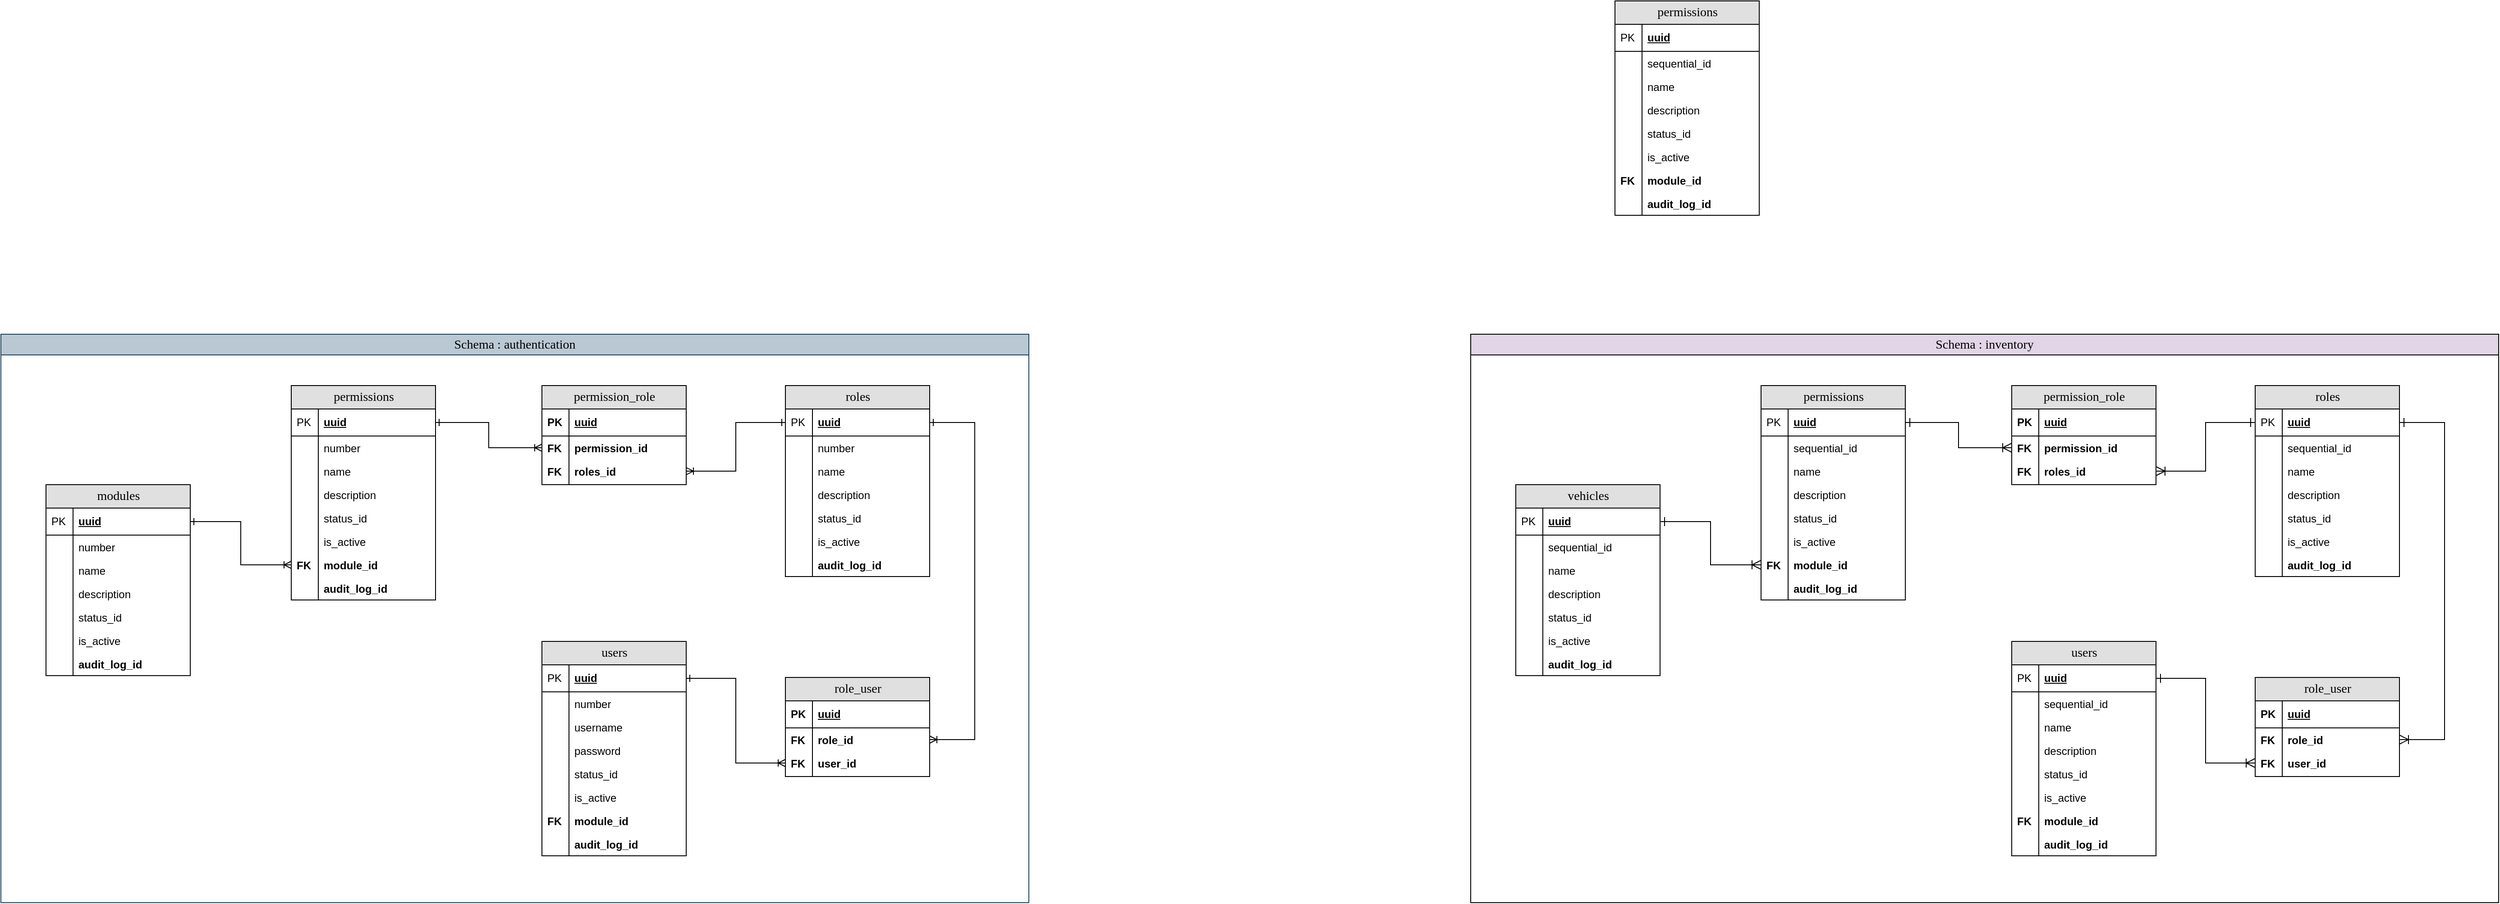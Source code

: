 <mxfile version="26.0.9">
  <diagram name="Page-1" id="e56a1550-8fbb-45ad-956c-1786394a9013">
    <mxGraphModel dx="6204" dy="4098" grid="1" gridSize="10" guides="1" tooltips="1" connect="1" arrows="1" fold="1" page="1" pageScale="1" pageWidth="1100" pageHeight="850" background="none" math="0" shadow="0">
      <root>
        <mxCell id="0" />
        <mxCell id="1" parent="0" />
        <mxCell id="2sNQyhwjl9skV3czgOKs-1" value="&lt;font face=&quot;Verdana&quot;&gt;&lt;span style=&quot;font-size: 14px; font-weight: 400; text-wrap: nowrap;&quot;&gt;Schema : authentication&lt;/span&gt;&lt;/font&gt;" style="swimlane;whiteSpace=wrap;html=1;fillColor=#bac8d3;strokeColor=#23445d;startSize=23;" parent="1" vertex="1">
          <mxGeometry x="-50" y="110" width="1140" height="631" as="geometry">
            <mxRectangle x="40" y="110" width="210" height="30" as="alternateBounds" />
          </mxGeometry>
        </mxCell>
        <mxCell id="2sNQyhwjl9skV3czgOKs-36" value="permissions" style="swimlane;html=1;fontStyle=0;childLayout=stackLayout;horizontal=1;startSize=26;fillColor=#e0e0e0;horizontalStack=0;resizeParent=1;resizeLast=0;collapsible=1;marginBottom=0;swimlaneFillColor=#ffffff;align=center;rounded=0;shadow=0;comic=0;labelBackgroundColor=none;strokeWidth=1;fontFamily=Verdana;fontSize=14" parent="2sNQyhwjl9skV3czgOKs-1" vertex="1">
          <mxGeometry x="322" y="57" width="160" height="238" as="geometry" />
        </mxCell>
        <mxCell id="2sNQyhwjl9skV3czgOKs-37" value="uuid" style="shape=partialRectangle;top=0;left=0;right=0;bottom=1;html=1;align=left;verticalAlign=middle;fillColor=none;spacingLeft=34;spacingRight=4;whiteSpace=wrap;overflow=hidden;rotatable=0;points=[[0,0.5],[1,0.5]];portConstraint=eastwest;dropTarget=0;fontStyle=5;" parent="2sNQyhwjl9skV3czgOKs-36" vertex="1">
          <mxGeometry y="26" width="160" height="30" as="geometry" />
        </mxCell>
        <mxCell id="2sNQyhwjl9skV3czgOKs-38" value="PK" style="shape=partialRectangle;top=0;left=0;bottom=0;html=1;fillColor=none;align=left;verticalAlign=middle;spacingLeft=4;spacingRight=4;whiteSpace=wrap;overflow=hidden;rotatable=0;points=[];portConstraint=eastwest;part=1;" parent="2sNQyhwjl9skV3czgOKs-37" vertex="1" connectable="0">
          <mxGeometry width="30" height="30" as="geometry" />
        </mxCell>
        <mxCell id="2sNQyhwjl9skV3czgOKs-39" value="number" style="shape=partialRectangle;top=0;left=0;right=0;bottom=0;html=1;align=left;verticalAlign=top;fillColor=none;spacingLeft=34;spacingRight=4;whiteSpace=wrap;overflow=hidden;rotatable=0;points=[[0,0.5],[1,0.5]];portConstraint=eastwest;dropTarget=0;" parent="2sNQyhwjl9skV3czgOKs-36" vertex="1">
          <mxGeometry y="56" width="160" height="26" as="geometry" />
        </mxCell>
        <mxCell id="2sNQyhwjl9skV3czgOKs-40" value="" style="shape=partialRectangle;top=0;left=0;bottom=0;html=1;fillColor=none;align=left;verticalAlign=top;spacingLeft=4;spacingRight=4;whiteSpace=wrap;overflow=hidden;rotatable=0;points=[];portConstraint=eastwest;part=1;" parent="2sNQyhwjl9skV3czgOKs-39" vertex="1" connectable="0">
          <mxGeometry width="30" height="26" as="geometry" />
        </mxCell>
        <mxCell id="2sNQyhwjl9skV3czgOKs-41" value="name" style="shape=partialRectangle;top=0;left=0;right=0;bottom=0;html=1;align=left;verticalAlign=top;fillColor=none;spacingLeft=34;spacingRight=4;whiteSpace=wrap;overflow=hidden;rotatable=0;points=[[0,0.5],[1,0.5]];portConstraint=eastwest;dropTarget=0;" parent="2sNQyhwjl9skV3czgOKs-36" vertex="1">
          <mxGeometry y="82" width="160" height="26" as="geometry" />
        </mxCell>
        <mxCell id="2sNQyhwjl9skV3czgOKs-42" value="" style="shape=partialRectangle;top=0;left=0;bottom=0;html=1;fillColor=none;align=left;verticalAlign=top;spacingLeft=4;spacingRight=4;whiteSpace=wrap;overflow=hidden;rotatable=0;points=[];portConstraint=eastwest;part=1;" parent="2sNQyhwjl9skV3czgOKs-41" vertex="1" connectable="0">
          <mxGeometry width="30" height="26" as="geometry" />
        </mxCell>
        <mxCell id="2sNQyhwjl9skV3czgOKs-43" value="description" style="shape=partialRectangle;top=0;left=0;right=0;bottom=0;html=1;align=left;verticalAlign=top;fillColor=none;spacingLeft=34;spacingRight=4;whiteSpace=wrap;overflow=hidden;rotatable=0;points=[[0,0.5],[1,0.5]];portConstraint=eastwest;dropTarget=0;" parent="2sNQyhwjl9skV3czgOKs-36" vertex="1">
          <mxGeometry y="108" width="160" height="26" as="geometry" />
        </mxCell>
        <mxCell id="2sNQyhwjl9skV3czgOKs-44" value="" style="shape=partialRectangle;top=0;left=0;bottom=0;html=1;fillColor=none;align=left;verticalAlign=top;spacingLeft=4;spacingRight=4;whiteSpace=wrap;overflow=hidden;rotatable=0;points=[];portConstraint=eastwest;part=1;" parent="2sNQyhwjl9skV3czgOKs-43" vertex="1" connectable="0">
          <mxGeometry width="30" height="26" as="geometry" />
        </mxCell>
        <mxCell id="2sNQyhwjl9skV3czgOKs-45" value="status_id" style="shape=partialRectangle;top=0;left=0;right=0;bottom=0;html=1;align=left;verticalAlign=top;fillColor=none;spacingLeft=34;spacingRight=4;whiteSpace=wrap;overflow=hidden;rotatable=0;points=[[0,0.5],[1,0.5]];portConstraint=eastwest;dropTarget=0;" parent="2sNQyhwjl9skV3czgOKs-36" vertex="1">
          <mxGeometry y="134" width="160" height="26" as="geometry" />
        </mxCell>
        <mxCell id="2sNQyhwjl9skV3czgOKs-46" value="" style="shape=partialRectangle;top=0;left=0;bottom=0;html=1;fillColor=none;align=left;verticalAlign=top;spacingLeft=4;spacingRight=4;whiteSpace=wrap;overflow=hidden;rotatable=0;points=[];portConstraint=eastwest;part=1;" parent="2sNQyhwjl9skV3czgOKs-45" vertex="1" connectable="0">
          <mxGeometry width="30" height="26" as="geometry" />
        </mxCell>
        <mxCell id="2sNQyhwjl9skV3czgOKs-47" value="is_active" style="shape=partialRectangle;top=0;left=0;right=0;bottom=0;html=1;align=left;verticalAlign=top;fillColor=none;spacingLeft=34;spacingRight=4;whiteSpace=wrap;overflow=hidden;rotatable=0;points=[[0,0.5],[1,0.5]];portConstraint=eastwest;dropTarget=0;" parent="2sNQyhwjl9skV3czgOKs-36" vertex="1">
          <mxGeometry y="160" width="160" height="26" as="geometry" />
        </mxCell>
        <mxCell id="2sNQyhwjl9skV3czgOKs-48" value="" style="shape=partialRectangle;top=0;left=0;bottom=0;html=1;fillColor=none;align=left;verticalAlign=top;spacingLeft=4;spacingRight=4;whiteSpace=wrap;overflow=hidden;rotatable=0;points=[];portConstraint=eastwest;part=1;" parent="2sNQyhwjl9skV3czgOKs-47" vertex="1" connectable="0">
          <mxGeometry width="30" height="26" as="geometry" />
        </mxCell>
        <mxCell id="2sNQyhwjl9skV3czgOKs-52" value="&lt;b&gt;module_id&lt;/b&gt;" style="shape=partialRectangle;top=0;left=0;right=0;bottom=0;html=1;align=left;verticalAlign=top;fillColor=none;spacingLeft=34;spacingRight=4;whiteSpace=wrap;overflow=hidden;rotatable=0;points=[[0,0.5],[1,0.5]];portConstraint=eastwest;dropTarget=0;" parent="2sNQyhwjl9skV3czgOKs-36" vertex="1">
          <mxGeometry y="186" width="160" height="26" as="geometry" />
        </mxCell>
        <mxCell id="2sNQyhwjl9skV3czgOKs-53" value="&lt;b&gt;FK&lt;/b&gt;" style="shape=partialRectangle;top=0;left=0;bottom=0;html=1;fillColor=none;align=left;verticalAlign=top;spacingLeft=4;spacingRight=4;whiteSpace=wrap;overflow=hidden;rotatable=0;points=[];portConstraint=eastwest;part=1;" parent="2sNQyhwjl9skV3czgOKs-52" vertex="1" connectable="0">
          <mxGeometry width="30" height="26" as="geometry" />
        </mxCell>
        <mxCell id="2sNQyhwjl9skV3czgOKs-49" value="&lt;b&gt;audit_log_id&lt;/b&gt;" style="shape=partialRectangle;top=0;left=0;right=0;bottom=0;html=1;align=left;verticalAlign=top;fillColor=none;spacingLeft=34;spacingRight=4;whiteSpace=wrap;overflow=hidden;rotatable=0;points=[[0,0.5],[1,0.5]];portConstraint=eastwest;dropTarget=0;" parent="2sNQyhwjl9skV3czgOKs-36" vertex="1">
          <mxGeometry y="212" width="160" height="26" as="geometry" />
        </mxCell>
        <mxCell id="2sNQyhwjl9skV3czgOKs-50" value="" style="shape=partialRectangle;top=0;left=0;bottom=0;html=1;fillColor=none;align=left;verticalAlign=top;spacingLeft=4;spacingRight=4;whiteSpace=wrap;overflow=hidden;rotatable=0;points=[];portConstraint=eastwest;part=1;" parent="2sNQyhwjl9skV3czgOKs-49" vertex="1" connectable="0">
          <mxGeometry width="30" height="26" as="geometry" />
        </mxCell>
        <mxCell id="2sNQyhwjl9skV3czgOKs-74" value="roles" style="swimlane;html=1;fontStyle=0;childLayout=stackLayout;horizontal=1;startSize=26;fillColor=#e0e0e0;horizontalStack=0;resizeParent=1;resizeLast=0;collapsible=1;marginBottom=0;swimlaneFillColor=#ffffff;align=center;rounded=0;shadow=0;comic=0;labelBackgroundColor=none;strokeWidth=1;fontFamily=Verdana;fontSize=14" parent="2sNQyhwjl9skV3czgOKs-1" vertex="1">
          <mxGeometry x="870" y="57" width="160" height="212" as="geometry" />
        </mxCell>
        <mxCell id="2sNQyhwjl9skV3czgOKs-75" value="uuid" style="shape=partialRectangle;top=0;left=0;right=0;bottom=1;html=1;align=left;verticalAlign=middle;fillColor=none;spacingLeft=34;spacingRight=4;whiteSpace=wrap;overflow=hidden;rotatable=0;points=[[0,0.5],[1,0.5]];portConstraint=eastwest;dropTarget=0;fontStyle=5;" parent="2sNQyhwjl9skV3czgOKs-74" vertex="1">
          <mxGeometry y="26" width="160" height="30" as="geometry" />
        </mxCell>
        <mxCell id="2sNQyhwjl9skV3czgOKs-76" value="PK" style="shape=partialRectangle;top=0;left=0;bottom=0;html=1;fillColor=none;align=left;verticalAlign=middle;spacingLeft=4;spacingRight=4;whiteSpace=wrap;overflow=hidden;rotatable=0;points=[];portConstraint=eastwest;part=1;" parent="2sNQyhwjl9skV3czgOKs-75" vertex="1" connectable="0">
          <mxGeometry width="30" height="30" as="geometry" />
        </mxCell>
        <mxCell id="2sNQyhwjl9skV3czgOKs-77" value="number" style="shape=partialRectangle;top=0;left=0;right=0;bottom=0;html=1;align=left;verticalAlign=top;fillColor=none;spacingLeft=34;spacingRight=4;whiteSpace=wrap;overflow=hidden;rotatable=0;points=[[0,0.5],[1,0.5]];portConstraint=eastwest;dropTarget=0;" parent="2sNQyhwjl9skV3czgOKs-74" vertex="1">
          <mxGeometry y="56" width="160" height="26" as="geometry" />
        </mxCell>
        <mxCell id="2sNQyhwjl9skV3czgOKs-78" value="" style="shape=partialRectangle;top=0;left=0;bottom=0;html=1;fillColor=none;align=left;verticalAlign=top;spacingLeft=4;spacingRight=4;whiteSpace=wrap;overflow=hidden;rotatable=0;points=[];portConstraint=eastwest;part=1;" parent="2sNQyhwjl9skV3czgOKs-77" vertex="1" connectable="0">
          <mxGeometry width="30" height="26" as="geometry" />
        </mxCell>
        <mxCell id="2sNQyhwjl9skV3czgOKs-79" value="name" style="shape=partialRectangle;top=0;left=0;right=0;bottom=0;html=1;align=left;verticalAlign=top;fillColor=none;spacingLeft=34;spacingRight=4;whiteSpace=wrap;overflow=hidden;rotatable=0;points=[[0,0.5],[1,0.5]];portConstraint=eastwest;dropTarget=0;" parent="2sNQyhwjl9skV3czgOKs-74" vertex="1">
          <mxGeometry y="82" width="160" height="26" as="geometry" />
        </mxCell>
        <mxCell id="2sNQyhwjl9skV3czgOKs-80" value="" style="shape=partialRectangle;top=0;left=0;bottom=0;html=1;fillColor=none;align=left;verticalAlign=top;spacingLeft=4;spacingRight=4;whiteSpace=wrap;overflow=hidden;rotatable=0;points=[];portConstraint=eastwest;part=1;" parent="2sNQyhwjl9skV3czgOKs-79" vertex="1" connectable="0">
          <mxGeometry width="30" height="26" as="geometry" />
        </mxCell>
        <mxCell id="2sNQyhwjl9skV3czgOKs-81" value="description" style="shape=partialRectangle;top=0;left=0;right=0;bottom=0;html=1;align=left;verticalAlign=top;fillColor=none;spacingLeft=34;spacingRight=4;whiteSpace=wrap;overflow=hidden;rotatable=0;points=[[0,0.5],[1,0.5]];portConstraint=eastwest;dropTarget=0;" parent="2sNQyhwjl9skV3czgOKs-74" vertex="1">
          <mxGeometry y="108" width="160" height="26" as="geometry" />
        </mxCell>
        <mxCell id="2sNQyhwjl9skV3czgOKs-82" value="" style="shape=partialRectangle;top=0;left=0;bottom=0;html=1;fillColor=none;align=left;verticalAlign=top;spacingLeft=4;spacingRight=4;whiteSpace=wrap;overflow=hidden;rotatable=0;points=[];portConstraint=eastwest;part=1;" parent="2sNQyhwjl9skV3czgOKs-81" vertex="1" connectable="0">
          <mxGeometry width="30" height="26" as="geometry" />
        </mxCell>
        <mxCell id="2sNQyhwjl9skV3czgOKs-83" value="status_id" style="shape=partialRectangle;top=0;left=0;right=0;bottom=0;html=1;align=left;verticalAlign=top;fillColor=none;spacingLeft=34;spacingRight=4;whiteSpace=wrap;overflow=hidden;rotatable=0;points=[[0,0.5],[1,0.5]];portConstraint=eastwest;dropTarget=0;" parent="2sNQyhwjl9skV3czgOKs-74" vertex="1">
          <mxGeometry y="134" width="160" height="26" as="geometry" />
        </mxCell>
        <mxCell id="2sNQyhwjl9skV3czgOKs-84" value="" style="shape=partialRectangle;top=0;left=0;bottom=0;html=1;fillColor=none;align=left;verticalAlign=top;spacingLeft=4;spacingRight=4;whiteSpace=wrap;overflow=hidden;rotatable=0;points=[];portConstraint=eastwest;part=1;" parent="2sNQyhwjl9skV3czgOKs-83" vertex="1" connectable="0">
          <mxGeometry width="30" height="26" as="geometry" />
        </mxCell>
        <mxCell id="2sNQyhwjl9skV3czgOKs-85" value="is_active" style="shape=partialRectangle;top=0;left=0;right=0;bottom=0;html=1;align=left;verticalAlign=top;fillColor=none;spacingLeft=34;spacingRight=4;whiteSpace=wrap;overflow=hidden;rotatable=0;points=[[0,0.5],[1,0.5]];portConstraint=eastwest;dropTarget=0;" parent="2sNQyhwjl9skV3czgOKs-74" vertex="1">
          <mxGeometry y="160" width="160" height="26" as="geometry" />
        </mxCell>
        <mxCell id="2sNQyhwjl9skV3czgOKs-86" value="" style="shape=partialRectangle;top=0;left=0;bottom=0;html=1;fillColor=none;align=left;verticalAlign=top;spacingLeft=4;spacingRight=4;whiteSpace=wrap;overflow=hidden;rotatable=0;points=[];portConstraint=eastwest;part=1;" parent="2sNQyhwjl9skV3czgOKs-85" vertex="1" connectable="0">
          <mxGeometry width="30" height="26" as="geometry" />
        </mxCell>
        <mxCell id="2sNQyhwjl9skV3czgOKs-87" value="&lt;b&gt;audit_log_id&lt;/b&gt;" style="shape=partialRectangle;top=0;left=0;right=0;bottom=0;html=1;align=left;verticalAlign=top;fillColor=none;spacingLeft=34;spacingRight=4;whiteSpace=wrap;overflow=hidden;rotatable=0;points=[[0,0.5],[1,0.5]];portConstraint=eastwest;dropTarget=0;" parent="2sNQyhwjl9skV3czgOKs-74" vertex="1">
          <mxGeometry y="186" width="160" height="26" as="geometry" />
        </mxCell>
        <mxCell id="2sNQyhwjl9skV3czgOKs-88" value="" style="shape=partialRectangle;top=0;left=0;bottom=0;html=1;fillColor=none;align=left;verticalAlign=top;spacingLeft=4;spacingRight=4;whiteSpace=wrap;overflow=hidden;rotatable=0;points=[];portConstraint=eastwest;part=1;" parent="2sNQyhwjl9skV3czgOKs-87" vertex="1" connectable="0">
          <mxGeometry width="30" height="26" as="geometry" />
        </mxCell>
        <mxCell id="2sNQyhwjl9skV3czgOKs-89" value="permission_role" style="swimlane;html=1;fontStyle=0;childLayout=stackLayout;horizontal=1;startSize=26;fillColor=#e0e0e0;horizontalStack=0;resizeParent=1;resizeLast=0;collapsible=1;marginBottom=0;swimlaneFillColor=#ffffff;align=center;rounded=0;shadow=0;comic=0;labelBackgroundColor=none;strokeWidth=1;fontFamily=Verdana;fontSize=14" parent="2sNQyhwjl9skV3czgOKs-1" vertex="1">
          <mxGeometry x="600" y="57" width="160" height="110" as="geometry" />
        </mxCell>
        <mxCell id="2sNQyhwjl9skV3czgOKs-90" value="uuid" style="shape=partialRectangle;top=0;left=0;right=0;bottom=1;html=1;align=left;verticalAlign=middle;fillColor=none;spacingLeft=34;spacingRight=4;whiteSpace=wrap;overflow=hidden;rotatable=0;points=[[0,0.5],[1,0.5]];portConstraint=eastwest;dropTarget=0;fontStyle=5;" parent="2sNQyhwjl9skV3czgOKs-89" vertex="1">
          <mxGeometry y="26" width="160" height="30" as="geometry" />
        </mxCell>
        <mxCell id="2sNQyhwjl9skV3czgOKs-91" value="&lt;b&gt;PK&lt;/b&gt;" style="shape=partialRectangle;top=0;left=0;bottom=0;html=1;fillColor=none;align=left;verticalAlign=middle;spacingLeft=4;spacingRight=4;whiteSpace=wrap;overflow=hidden;rotatable=0;points=[];portConstraint=eastwest;part=1;" parent="2sNQyhwjl9skV3czgOKs-90" vertex="1" connectable="0">
          <mxGeometry width="30" height="30" as="geometry" />
        </mxCell>
        <mxCell id="2sNQyhwjl9skV3czgOKs-92" value="&lt;b&gt;permission_id&lt;/b&gt;" style="shape=partialRectangle;top=0;left=0;right=0;bottom=0;html=1;align=left;verticalAlign=top;fillColor=none;spacingLeft=34;spacingRight=4;whiteSpace=wrap;overflow=hidden;rotatable=0;points=[[0,0.5],[1,0.5]];portConstraint=eastwest;dropTarget=0;" parent="2sNQyhwjl9skV3czgOKs-89" vertex="1">
          <mxGeometry y="56" width="160" height="26" as="geometry" />
        </mxCell>
        <mxCell id="2sNQyhwjl9skV3czgOKs-93" value="&lt;b&gt;FK&lt;/b&gt;" style="shape=partialRectangle;top=0;left=0;bottom=0;html=1;fillColor=none;align=left;verticalAlign=top;spacingLeft=4;spacingRight=4;whiteSpace=wrap;overflow=hidden;rotatable=0;points=[];portConstraint=eastwest;part=1;" parent="2sNQyhwjl9skV3czgOKs-92" vertex="1" connectable="0">
          <mxGeometry width="30" height="26" as="geometry" />
        </mxCell>
        <mxCell id="2sNQyhwjl9skV3czgOKs-94" value="&lt;b&gt;roles_id&lt;/b&gt;" style="shape=partialRectangle;top=0;left=0;right=0;bottom=0;html=1;align=left;verticalAlign=top;fillColor=none;spacingLeft=34;spacingRight=4;whiteSpace=wrap;overflow=hidden;rotatable=0;points=[[0,0.5],[1,0.5]];portConstraint=eastwest;dropTarget=0;" parent="2sNQyhwjl9skV3czgOKs-89" vertex="1">
          <mxGeometry y="82" width="160" height="26" as="geometry" />
        </mxCell>
        <mxCell id="2sNQyhwjl9skV3czgOKs-95" value="&lt;b&gt;FK&lt;/b&gt;" style="shape=partialRectangle;top=0;left=0;bottom=0;html=1;fillColor=none;align=left;verticalAlign=top;spacingLeft=4;spacingRight=4;whiteSpace=wrap;overflow=hidden;rotatable=0;points=[];portConstraint=eastwest;part=1;" parent="2sNQyhwjl9skV3czgOKs-94" vertex="1" connectable="0">
          <mxGeometry width="30" height="26" as="geometry" />
        </mxCell>
        <mxCell id="2sNQyhwjl9skV3czgOKs-98" value="" style="shape=partialRectangle;top=0;left=0;right=0;bottom=0;html=1;align=left;verticalAlign=top;fillColor=none;spacingLeft=34;spacingRight=4;whiteSpace=wrap;overflow=hidden;rotatable=0;points=[[0,0.5],[1,0.5]];portConstraint=eastwest;dropTarget=0;" parent="2sNQyhwjl9skV3czgOKs-89" vertex="1">
          <mxGeometry y="108" width="160" height="2" as="geometry" />
        </mxCell>
        <mxCell id="2sNQyhwjl9skV3czgOKs-99" value="" style="shape=partialRectangle;top=0;left=0;bottom=0;html=1;fillColor=none;align=left;verticalAlign=top;spacingLeft=4;spacingRight=4;whiteSpace=wrap;overflow=hidden;rotatable=0;points=[];portConstraint=eastwest;part=1;" parent="2sNQyhwjl9skV3czgOKs-98" vertex="1" connectable="0">
          <mxGeometry width="30" height="2" as="geometry" />
        </mxCell>
        <mxCell id="2sNQyhwjl9skV3czgOKs-103" style="edgeStyle=orthogonalEdgeStyle;shape=connector;rounded=0;orthogonalLoop=1;jettySize=auto;html=1;exitX=1;exitY=0.5;exitDx=0;exitDy=0;entryX=0;entryY=0.5;entryDx=0;entryDy=0;strokeColor=default;align=center;verticalAlign=middle;fontFamily=Helvetica;fontSize=11;fontColor=default;labelBackgroundColor=default;startArrow=ERone;startFill=0;endArrow=ERoneToMany;endFill=0;" parent="2sNQyhwjl9skV3czgOKs-1" source="2sNQyhwjl9skV3czgOKs-37" target="2sNQyhwjl9skV3czgOKs-92" edge="1">
          <mxGeometry relative="1" as="geometry" />
        </mxCell>
        <mxCell id="2sNQyhwjl9skV3czgOKs-104" style="edgeStyle=orthogonalEdgeStyle;shape=connector;rounded=0;orthogonalLoop=1;jettySize=auto;html=1;entryX=1;entryY=0.5;entryDx=0;entryDy=0;strokeColor=default;align=center;verticalAlign=middle;fontFamily=Helvetica;fontSize=11;fontColor=default;labelBackgroundColor=default;startArrow=ERone;startFill=0;endArrow=ERoneToMany;endFill=0;" parent="2sNQyhwjl9skV3czgOKs-1" source="2sNQyhwjl9skV3czgOKs-75" target="2sNQyhwjl9skV3czgOKs-94" edge="1">
          <mxGeometry relative="1" as="geometry" />
        </mxCell>
        <mxCell id="2sNQyhwjl9skV3czgOKs-105" value="users" style="swimlane;html=1;fontStyle=0;childLayout=stackLayout;horizontal=1;startSize=26;fillColor=#e0e0e0;horizontalStack=0;resizeParent=1;resizeLast=0;collapsible=1;marginBottom=0;swimlaneFillColor=#ffffff;align=center;rounded=0;shadow=0;comic=0;labelBackgroundColor=none;strokeWidth=1;fontFamily=Verdana;fontSize=14" parent="2sNQyhwjl9skV3czgOKs-1" vertex="1">
          <mxGeometry x="600" y="341" width="160" height="238" as="geometry" />
        </mxCell>
        <mxCell id="2sNQyhwjl9skV3czgOKs-106" value="uuid" style="shape=partialRectangle;top=0;left=0;right=0;bottom=1;html=1;align=left;verticalAlign=middle;fillColor=none;spacingLeft=34;spacingRight=4;whiteSpace=wrap;overflow=hidden;rotatable=0;points=[[0,0.5],[1,0.5]];portConstraint=eastwest;dropTarget=0;fontStyle=5;" parent="2sNQyhwjl9skV3czgOKs-105" vertex="1">
          <mxGeometry y="26" width="160" height="30" as="geometry" />
        </mxCell>
        <mxCell id="2sNQyhwjl9skV3czgOKs-107" value="PK" style="shape=partialRectangle;top=0;left=0;bottom=0;html=1;fillColor=none;align=left;verticalAlign=middle;spacingLeft=4;spacingRight=4;whiteSpace=wrap;overflow=hidden;rotatable=0;points=[];portConstraint=eastwest;part=1;" parent="2sNQyhwjl9skV3czgOKs-106" vertex="1" connectable="0">
          <mxGeometry width="30" height="30" as="geometry" />
        </mxCell>
        <mxCell id="2sNQyhwjl9skV3czgOKs-108" value="number" style="shape=partialRectangle;top=0;left=0;right=0;bottom=0;html=1;align=left;verticalAlign=top;fillColor=none;spacingLeft=34;spacingRight=4;whiteSpace=wrap;overflow=hidden;rotatable=0;points=[[0,0.5],[1,0.5]];portConstraint=eastwest;dropTarget=0;" parent="2sNQyhwjl9skV3czgOKs-105" vertex="1">
          <mxGeometry y="56" width="160" height="26" as="geometry" />
        </mxCell>
        <mxCell id="2sNQyhwjl9skV3czgOKs-109" value="" style="shape=partialRectangle;top=0;left=0;bottom=0;html=1;fillColor=none;align=left;verticalAlign=top;spacingLeft=4;spacingRight=4;whiteSpace=wrap;overflow=hidden;rotatable=0;points=[];portConstraint=eastwest;part=1;" parent="2sNQyhwjl9skV3czgOKs-108" vertex="1" connectable="0">
          <mxGeometry width="30" height="26" as="geometry" />
        </mxCell>
        <mxCell id="2sNQyhwjl9skV3czgOKs-110" value="username" style="shape=partialRectangle;top=0;left=0;right=0;bottom=0;html=1;align=left;verticalAlign=top;fillColor=none;spacingLeft=34;spacingRight=4;whiteSpace=wrap;overflow=hidden;rotatable=0;points=[[0,0.5],[1,0.5]];portConstraint=eastwest;dropTarget=0;" parent="2sNQyhwjl9skV3czgOKs-105" vertex="1">
          <mxGeometry y="82" width="160" height="26" as="geometry" />
        </mxCell>
        <mxCell id="2sNQyhwjl9skV3czgOKs-111" value="" style="shape=partialRectangle;top=0;left=0;bottom=0;html=1;fillColor=none;align=left;verticalAlign=top;spacingLeft=4;spacingRight=4;whiteSpace=wrap;overflow=hidden;rotatable=0;points=[];portConstraint=eastwest;part=1;" parent="2sNQyhwjl9skV3czgOKs-110" vertex="1" connectable="0">
          <mxGeometry width="30" height="26" as="geometry" />
        </mxCell>
        <mxCell id="2sNQyhwjl9skV3czgOKs-112" value="password" style="shape=partialRectangle;top=0;left=0;right=0;bottom=0;html=1;align=left;verticalAlign=top;fillColor=none;spacingLeft=34;spacingRight=4;whiteSpace=wrap;overflow=hidden;rotatable=0;points=[[0,0.5],[1,0.5]];portConstraint=eastwest;dropTarget=0;" parent="2sNQyhwjl9skV3czgOKs-105" vertex="1">
          <mxGeometry y="108" width="160" height="26" as="geometry" />
        </mxCell>
        <mxCell id="2sNQyhwjl9skV3czgOKs-113" value="" style="shape=partialRectangle;top=0;left=0;bottom=0;html=1;fillColor=none;align=left;verticalAlign=top;spacingLeft=4;spacingRight=4;whiteSpace=wrap;overflow=hidden;rotatable=0;points=[];portConstraint=eastwest;part=1;" parent="2sNQyhwjl9skV3czgOKs-112" vertex="1" connectable="0">
          <mxGeometry width="30" height="26" as="geometry" />
        </mxCell>
        <mxCell id="2sNQyhwjl9skV3czgOKs-114" value="status_id" style="shape=partialRectangle;top=0;left=0;right=0;bottom=0;html=1;align=left;verticalAlign=top;fillColor=none;spacingLeft=34;spacingRight=4;whiteSpace=wrap;overflow=hidden;rotatable=0;points=[[0,0.5],[1,0.5]];portConstraint=eastwest;dropTarget=0;" parent="2sNQyhwjl9skV3czgOKs-105" vertex="1">
          <mxGeometry y="134" width="160" height="26" as="geometry" />
        </mxCell>
        <mxCell id="2sNQyhwjl9skV3czgOKs-115" value="" style="shape=partialRectangle;top=0;left=0;bottom=0;html=1;fillColor=none;align=left;verticalAlign=top;spacingLeft=4;spacingRight=4;whiteSpace=wrap;overflow=hidden;rotatable=0;points=[];portConstraint=eastwest;part=1;" parent="2sNQyhwjl9skV3czgOKs-114" vertex="1" connectable="0">
          <mxGeometry width="30" height="26" as="geometry" />
        </mxCell>
        <mxCell id="2sNQyhwjl9skV3czgOKs-116" value="is_active" style="shape=partialRectangle;top=0;left=0;right=0;bottom=0;html=1;align=left;verticalAlign=top;fillColor=none;spacingLeft=34;spacingRight=4;whiteSpace=wrap;overflow=hidden;rotatable=0;points=[[0,0.5],[1,0.5]];portConstraint=eastwest;dropTarget=0;" parent="2sNQyhwjl9skV3czgOKs-105" vertex="1">
          <mxGeometry y="160" width="160" height="26" as="geometry" />
        </mxCell>
        <mxCell id="2sNQyhwjl9skV3czgOKs-117" value="" style="shape=partialRectangle;top=0;left=0;bottom=0;html=1;fillColor=none;align=left;verticalAlign=top;spacingLeft=4;spacingRight=4;whiteSpace=wrap;overflow=hidden;rotatable=0;points=[];portConstraint=eastwest;part=1;" parent="2sNQyhwjl9skV3czgOKs-116" vertex="1" connectable="0">
          <mxGeometry width="30" height="26" as="geometry" />
        </mxCell>
        <mxCell id="2sNQyhwjl9skV3czgOKs-118" value="&lt;b&gt;module_id&lt;/b&gt;" style="shape=partialRectangle;top=0;left=0;right=0;bottom=0;html=1;align=left;verticalAlign=top;fillColor=none;spacingLeft=34;spacingRight=4;whiteSpace=wrap;overflow=hidden;rotatable=0;points=[[0,0.5],[1,0.5]];portConstraint=eastwest;dropTarget=0;" parent="2sNQyhwjl9skV3czgOKs-105" vertex="1">
          <mxGeometry y="186" width="160" height="26" as="geometry" />
        </mxCell>
        <mxCell id="2sNQyhwjl9skV3czgOKs-119" value="&lt;b&gt;FK&lt;/b&gt;" style="shape=partialRectangle;top=0;left=0;bottom=0;html=1;fillColor=none;align=left;verticalAlign=top;spacingLeft=4;spacingRight=4;whiteSpace=wrap;overflow=hidden;rotatable=0;points=[];portConstraint=eastwest;part=1;" parent="2sNQyhwjl9skV3czgOKs-118" vertex="1" connectable="0">
          <mxGeometry width="30" height="26" as="geometry" />
        </mxCell>
        <mxCell id="2sNQyhwjl9skV3czgOKs-120" value="&lt;b&gt;audit_log_id&lt;/b&gt;" style="shape=partialRectangle;top=0;left=0;right=0;bottom=0;html=1;align=left;verticalAlign=top;fillColor=none;spacingLeft=34;spacingRight=4;whiteSpace=wrap;overflow=hidden;rotatable=0;points=[[0,0.5],[1,0.5]];portConstraint=eastwest;dropTarget=0;" parent="2sNQyhwjl9skV3czgOKs-105" vertex="1">
          <mxGeometry y="212" width="160" height="26" as="geometry" />
        </mxCell>
        <mxCell id="2sNQyhwjl9skV3czgOKs-121" value="" style="shape=partialRectangle;top=0;left=0;bottom=0;html=1;fillColor=none;align=left;verticalAlign=top;spacingLeft=4;spacingRight=4;whiteSpace=wrap;overflow=hidden;rotatable=0;points=[];portConstraint=eastwest;part=1;" parent="2sNQyhwjl9skV3czgOKs-120" vertex="1" connectable="0">
          <mxGeometry width="30" height="26" as="geometry" />
        </mxCell>
        <mxCell id="2sNQyhwjl9skV3czgOKs-122" value="role_user" style="swimlane;html=1;fontStyle=0;childLayout=stackLayout;horizontal=1;startSize=26;fillColor=#e0e0e0;horizontalStack=0;resizeParent=1;resizeLast=0;collapsible=1;marginBottom=0;swimlaneFillColor=#ffffff;align=center;rounded=0;shadow=0;comic=0;labelBackgroundColor=none;strokeWidth=1;fontFamily=Verdana;fontSize=14" parent="2sNQyhwjl9skV3czgOKs-1" vertex="1">
          <mxGeometry x="870" y="381" width="160" height="110" as="geometry" />
        </mxCell>
        <mxCell id="2sNQyhwjl9skV3czgOKs-123" value="uuid" style="shape=partialRectangle;top=0;left=0;right=0;bottom=1;html=1;align=left;verticalAlign=middle;fillColor=none;spacingLeft=34;spacingRight=4;whiteSpace=wrap;overflow=hidden;rotatable=0;points=[[0,0.5],[1,0.5]];portConstraint=eastwest;dropTarget=0;fontStyle=5;" parent="2sNQyhwjl9skV3czgOKs-122" vertex="1">
          <mxGeometry y="26" width="160" height="30" as="geometry" />
        </mxCell>
        <mxCell id="2sNQyhwjl9skV3czgOKs-124" value="&lt;b&gt;PK&lt;/b&gt;" style="shape=partialRectangle;top=0;left=0;bottom=0;html=1;fillColor=none;align=left;verticalAlign=middle;spacingLeft=4;spacingRight=4;whiteSpace=wrap;overflow=hidden;rotatable=0;points=[];portConstraint=eastwest;part=1;" parent="2sNQyhwjl9skV3czgOKs-123" vertex="1" connectable="0">
          <mxGeometry width="30" height="30" as="geometry" />
        </mxCell>
        <mxCell id="2sNQyhwjl9skV3czgOKs-125" value="&lt;b&gt;role_id&lt;/b&gt;" style="shape=partialRectangle;top=0;left=0;right=0;bottom=0;html=1;align=left;verticalAlign=top;fillColor=none;spacingLeft=34;spacingRight=4;whiteSpace=wrap;overflow=hidden;rotatable=0;points=[[0,0.5],[1,0.5]];portConstraint=eastwest;dropTarget=0;" parent="2sNQyhwjl9skV3czgOKs-122" vertex="1">
          <mxGeometry y="56" width="160" height="26" as="geometry" />
        </mxCell>
        <mxCell id="2sNQyhwjl9skV3czgOKs-126" value="&lt;b&gt;FK&lt;/b&gt;" style="shape=partialRectangle;top=0;left=0;bottom=0;html=1;fillColor=none;align=left;verticalAlign=top;spacingLeft=4;spacingRight=4;whiteSpace=wrap;overflow=hidden;rotatable=0;points=[];portConstraint=eastwest;part=1;" parent="2sNQyhwjl9skV3czgOKs-125" vertex="1" connectable="0">
          <mxGeometry width="30" height="26" as="geometry" />
        </mxCell>
        <mxCell id="2sNQyhwjl9skV3czgOKs-127" value="&lt;b&gt;user_id&lt;/b&gt;" style="shape=partialRectangle;top=0;left=0;right=0;bottom=0;html=1;align=left;verticalAlign=top;fillColor=none;spacingLeft=34;spacingRight=4;whiteSpace=wrap;overflow=hidden;rotatable=0;points=[[0,0.5],[1,0.5]];portConstraint=eastwest;dropTarget=0;" parent="2sNQyhwjl9skV3czgOKs-122" vertex="1">
          <mxGeometry y="82" width="160" height="26" as="geometry" />
        </mxCell>
        <mxCell id="2sNQyhwjl9skV3czgOKs-128" value="&lt;b&gt;FK&lt;/b&gt;" style="shape=partialRectangle;top=0;left=0;bottom=0;html=1;fillColor=none;align=left;verticalAlign=top;spacingLeft=4;spacingRight=4;whiteSpace=wrap;overflow=hidden;rotatable=0;points=[];portConstraint=eastwest;part=1;" parent="2sNQyhwjl9skV3czgOKs-127" vertex="1" connectable="0">
          <mxGeometry width="30" height="26" as="geometry" />
        </mxCell>
        <mxCell id="2sNQyhwjl9skV3czgOKs-129" value="" style="shape=partialRectangle;top=0;left=0;right=0;bottom=0;html=1;align=left;verticalAlign=top;fillColor=none;spacingLeft=34;spacingRight=4;whiteSpace=wrap;overflow=hidden;rotatable=0;points=[[0,0.5],[1,0.5]];portConstraint=eastwest;dropTarget=0;" parent="2sNQyhwjl9skV3czgOKs-122" vertex="1">
          <mxGeometry y="108" width="160" height="2" as="geometry" />
        </mxCell>
        <mxCell id="2sNQyhwjl9skV3czgOKs-130" value="" style="shape=partialRectangle;top=0;left=0;bottom=0;html=1;fillColor=none;align=left;verticalAlign=top;spacingLeft=4;spacingRight=4;whiteSpace=wrap;overflow=hidden;rotatable=0;points=[];portConstraint=eastwest;part=1;" parent="2sNQyhwjl9skV3czgOKs-129" vertex="1" connectable="0">
          <mxGeometry width="30" height="2" as="geometry" />
        </mxCell>
        <mxCell id="2sNQyhwjl9skV3czgOKs-131" style="edgeStyle=orthogonalEdgeStyle;shape=connector;rounded=0;orthogonalLoop=1;jettySize=auto;html=1;entryX=1;entryY=0.5;entryDx=0;entryDy=0;strokeColor=default;align=center;verticalAlign=middle;fontFamily=Helvetica;fontSize=11;fontColor=default;labelBackgroundColor=default;startArrow=ERone;startFill=0;endArrow=ERoneToMany;endFill=0;exitX=1;exitY=0.5;exitDx=0;exitDy=0;" parent="2sNQyhwjl9skV3czgOKs-1" source="2sNQyhwjl9skV3czgOKs-75" target="2sNQyhwjl9skV3czgOKs-125" edge="1">
          <mxGeometry relative="1" as="geometry">
            <Array as="points">
              <mxPoint x="1080" y="98" />
              <mxPoint x="1080" y="450" />
            </Array>
          </mxGeometry>
        </mxCell>
        <mxCell id="2sNQyhwjl9skV3czgOKs-132" style="edgeStyle=orthogonalEdgeStyle;shape=connector;rounded=0;orthogonalLoop=1;jettySize=auto;html=1;entryX=0;entryY=0.5;entryDx=0;entryDy=0;strokeColor=default;align=center;verticalAlign=middle;fontFamily=Helvetica;fontSize=11;fontColor=default;labelBackgroundColor=default;startArrow=ERone;startFill=0;endArrow=ERoneToMany;endFill=0;" parent="2sNQyhwjl9skV3czgOKs-1" source="2sNQyhwjl9skV3czgOKs-106" target="2sNQyhwjl9skV3czgOKs-127" edge="1">
          <mxGeometry relative="1" as="geometry" />
        </mxCell>
        <mxCell id="2e49270ec7c68f3f-80" value="modules" style="swimlane;html=1;fontStyle=0;childLayout=stackLayout;horizontal=1;startSize=26;fillColor=#e0e0e0;horizontalStack=0;resizeParent=1;resizeLast=0;collapsible=1;marginBottom=0;swimlaneFillColor=#ffffff;align=center;rounded=0;shadow=0;comic=0;labelBackgroundColor=none;strokeWidth=1;fontFamily=Verdana;fontSize=14" parent="2sNQyhwjl9skV3czgOKs-1" vertex="1">
          <mxGeometry x="50" y="167" width="160" height="212" as="geometry" />
        </mxCell>
        <mxCell id="2e49270ec7c68f3f-81" value="uuid" style="shape=partialRectangle;top=0;left=0;right=0;bottom=1;html=1;align=left;verticalAlign=middle;fillColor=none;spacingLeft=34;spacingRight=4;whiteSpace=wrap;overflow=hidden;rotatable=0;points=[[0,0.5],[1,0.5]];portConstraint=eastwest;dropTarget=0;fontStyle=5;" parent="2e49270ec7c68f3f-80" vertex="1">
          <mxGeometry y="26" width="160" height="30" as="geometry" />
        </mxCell>
        <mxCell id="2e49270ec7c68f3f-82" value="PK" style="shape=partialRectangle;top=0;left=0;bottom=0;html=1;fillColor=none;align=left;verticalAlign=middle;spacingLeft=4;spacingRight=4;whiteSpace=wrap;overflow=hidden;rotatable=0;points=[];portConstraint=eastwest;part=1;" parent="2e49270ec7c68f3f-81" vertex="1" connectable="0">
          <mxGeometry width="30" height="30" as="geometry" />
        </mxCell>
        <mxCell id="2e49270ec7c68f3f-83" value="number" style="shape=partialRectangle;top=0;left=0;right=0;bottom=0;html=1;align=left;verticalAlign=top;fillColor=none;spacingLeft=34;spacingRight=4;whiteSpace=wrap;overflow=hidden;rotatable=0;points=[[0,0.5],[1,0.5]];portConstraint=eastwest;dropTarget=0;" parent="2e49270ec7c68f3f-80" vertex="1">
          <mxGeometry y="56" width="160" height="26" as="geometry" />
        </mxCell>
        <mxCell id="2e49270ec7c68f3f-84" value="" style="shape=partialRectangle;top=0;left=0;bottom=0;html=1;fillColor=none;align=left;verticalAlign=top;spacingLeft=4;spacingRight=4;whiteSpace=wrap;overflow=hidden;rotatable=0;points=[];portConstraint=eastwest;part=1;" parent="2e49270ec7c68f3f-83" vertex="1" connectable="0">
          <mxGeometry width="30" height="26" as="geometry" />
        </mxCell>
        <mxCell id="2e49270ec7c68f3f-85" value="name" style="shape=partialRectangle;top=0;left=0;right=0;bottom=0;html=1;align=left;verticalAlign=top;fillColor=none;spacingLeft=34;spacingRight=4;whiteSpace=wrap;overflow=hidden;rotatable=0;points=[[0,0.5],[1,0.5]];portConstraint=eastwest;dropTarget=0;" parent="2e49270ec7c68f3f-80" vertex="1">
          <mxGeometry y="82" width="160" height="26" as="geometry" />
        </mxCell>
        <mxCell id="2e49270ec7c68f3f-86" value="" style="shape=partialRectangle;top=0;left=0;bottom=0;html=1;fillColor=none;align=left;verticalAlign=top;spacingLeft=4;spacingRight=4;whiteSpace=wrap;overflow=hidden;rotatable=0;points=[];portConstraint=eastwest;part=1;" parent="2e49270ec7c68f3f-85" vertex="1" connectable="0">
          <mxGeometry width="30" height="26" as="geometry" />
        </mxCell>
        <mxCell id="2e49270ec7c68f3f-87" value="description" style="shape=partialRectangle;top=0;left=0;right=0;bottom=0;html=1;align=left;verticalAlign=top;fillColor=none;spacingLeft=34;spacingRight=4;whiteSpace=wrap;overflow=hidden;rotatable=0;points=[[0,0.5],[1,0.5]];portConstraint=eastwest;dropTarget=0;" parent="2e49270ec7c68f3f-80" vertex="1">
          <mxGeometry y="108" width="160" height="26" as="geometry" />
        </mxCell>
        <mxCell id="2e49270ec7c68f3f-88" value="" style="shape=partialRectangle;top=0;left=0;bottom=0;html=1;fillColor=none;align=left;verticalAlign=top;spacingLeft=4;spacingRight=4;whiteSpace=wrap;overflow=hidden;rotatable=0;points=[];portConstraint=eastwest;part=1;" parent="2e49270ec7c68f3f-87" vertex="1" connectable="0">
          <mxGeometry width="30" height="26" as="geometry" />
        </mxCell>
        <mxCell id="2sNQyhwjl9skV3czgOKs-23" value="status_id" style="shape=partialRectangle;top=0;left=0;right=0;bottom=0;html=1;align=left;verticalAlign=top;fillColor=none;spacingLeft=34;spacingRight=4;whiteSpace=wrap;overflow=hidden;rotatable=0;points=[[0,0.5],[1,0.5]];portConstraint=eastwest;dropTarget=0;" parent="2e49270ec7c68f3f-80" vertex="1">
          <mxGeometry y="134" width="160" height="26" as="geometry" />
        </mxCell>
        <mxCell id="2sNQyhwjl9skV3czgOKs-24" value="" style="shape=partialRectangle;top=0;left=0;bottom=0;html=1;fillColor=none;align=left;verticalAlign=top;spacingLeft=4;spacingRight=4;whiteSpace=wrap;overflow=hidden;rotatable=0;points=[];portConstraint=eastwest;part=1;" parent="2sNQyhwjl9skV3czgOKs-23" vertex="1" connectable="0">
          <mxGeometry width="30" height="26" as="geometry" />
        </mxCell>
        <mxCell id="2sNQyhwjl9skV3czgOKs-25" value="is_active" style="shape=partialRectangle;top=0;left=0;right=0;bottom=0;html=1;align=left;verticalAlign=top;fillColor=none;spacingLeft=34;spacingRight=4;whiteSpace=wrap;overflow=hidden;rotatable=0;points=[[0,0.5],[1,0.5]];portConstraint=eastwest;dropTarget=0;" parent="2e49270ec7c68f3f-80" vertex="1">
          <mxGeometry y="160" width="160" height="26" as="geometry" />
        </mxCell>
        <mxCell id="2sNQyhwjl9skV3czgOKs-26" value="" style="shape=partialRectangle;top=0;left=0;bottom=0;html=1;fillColor=none;align=left;verticalAlign=top;spacingLeft=4;spacingRight=4;whiteSpace=wrap;overflow=hidden;rotatable=0;points=[];portConstraint=eastwest;part=1;" parent="2sNQyhwjl9skV3czgOKs-25" vertex="1" connectable="0">
          <mxGeometry width="30" height="26" as="geometry" />
        </mxCell>
        <mxCell id="2sNQyhwjl9skV3czgOKs-27" value="&lt;b&gt;audit_log_id&lt;/b&gt;" style="shape=partialRectangle;top=0;left=0;right=0;bottom=0;html=1;align=left;verticalAlign=top;fillColor=none;spacingLeft=34;spacingRight=4;whiteSpace=wrap;overflow=hidden;rotatable=0;points=[[0,0.5],[1,0.5]];portConstraint=eastwest;dropTarget=0;" parent="2e49270ec7c68f3f-80" vertex="1">
          <mxGeometry y="186" width="160" height="26" as="geometry" />
        </mxCell>
        <mxCell id="2sNQyhwjl9skV3czgOKs-28" value="" style="shape=partialRectangle;top=0;left=0;bottom=0;html=1;fillColor=none;align=left;verticalAlign=top;spacingLeft=4;spacingRight=4;whiteSpace=wrap;overflow=hidden;rotatable=0;points=[];portConstraint=eastwest;part=1;" parent="2sNQyhwjl9skV3czgOKs-27" vertex="1" connectable="0">
          <mxGeometry width="30" height="26" as="geometry" />
        </mxCell>
        <mxCell id="2sNQyhwjl9skV3czgOKs-54" style="edgeStyle=orthogonalEdgeStyle;rounded=0;orthogonalLoop=1;jettySize=auto;html=1;entryX=0;entryY=0.5;entryDx=0;entryDy=0;endArrow=ERoneToMany;endFill=0;startArrow=ERone;startFill=0;" parent="2sNQyhwjl9skV3czgOKs-1" source="2e49270ec7c68f3f-81" target="2sNQyhwjl9skV3czgOKs-52" edge="1">
          <mxGeometry relative="1" as="geometry" />
        </mxCell>
        <mxCell id="2cnY--uZBFjjVkVmKL5L-1" value="&lt;font face=&quot;Verdana&quot;&gt;&lt;span style=&quot;font-size: 14px; font-weight: 400; text-wrap: nowrap;&quot;&gt;Schema : inventory&lt;/span&gt;&lt;/font&gt;" style="swimlane;whiteSpace=wrap;html=1;fillColor=#e1d5e7;strokeColor=default;startSize=23;swimlaneFillColor=none;gradientColor=none;" parent="1" vertex="1">
          <mxGeometry x="1580" y="110" width="1140" height="631" as="geometry" />
        </mxCell>
        <mxCell id="2cnY--uZBFjjVkVmKL5L-2" value="permissions" style="swimlane;html=1;fontStyle=0;childLayout=stackLayout;horizontal=1;startSize=26;fillColor=#e0e0e0;horizontalStack=0;resizeParent=1;resizeLast=0;collapsible=1;marginBottom=0;swimlaneFillColor=#ffffff;align=center;rounded=0;shadow=0;comic=0;labelBackgroundColor=none;strokeWidth=1;fontFamily=Verdana;fontSize=14" parent="2cnY--uZBFjjVkVmKL5L-1" vertex="1">
          <mxGeometry x="322" y="57" width="160" height="238" as="geometry" />
        </mxCell>
        <mxCell id="2cnY--uZBFjjVkVmKL5L-3" value="uuid" style="shape=partialRectangle;top=0;left=0;right=0;bottom=1;html=1;align=left;verticalAlign=middle;fillColor=none;spacingLeft=34;spacingRight=4;whiteSpace=wrap;overflow=hidden;rotatable=0;points=[[0,0.5],[1,0.5]];portConstraint=eastwest;dropTarget=0;fontStyle=5;" parent="2cnY--uZBFjjVkVmKL5L-2" vertex="1">
          <mxGeometry y="26" width="160" height="30" as="geometry" />
        </mxCell>
        <mxCell id="2cnY--uZBFjjVkVmKL5L-4" value="PK" style="shape=partialRectangle;top=0;left=0;bottom=0;html=1;fillColor=none;align=left;verticalAlign=middle;spacingLeft=4;spacingRight=4;whiteSpace=wrap;overflow=hidden;rotatable=0;points=[];portConstraint=eastwest;part=1;" parent="2cnY--uZBFjjVkVmKL5L-3" vertex="1" connectable="0">
          <mxGeometry width="30" height="30" as="geometry" />
        </mxCell>
        <mxCell id="2cnY--uZBFjjVkVmKL5L-5" value="sequential_id" style="shape=partialRectangle;top=0;left=0;right=0;bottom=0;html=1;align=left;verticalAlign=top;fillColor=none;spacingLeft=34;spacingRight=4;whiteSpace=wrap;overflow=hidden;rotatable=0;points=[[0,0.5],[1,0.5]];portConstraint=eastwest;dropTarget=0;" parent="2cnY--uZBFjjVkVmKL5L-2" vertex="1">
          <mxGeometry y="56" width="160" height="26" as="geometry" />
        </mxCell>
        <mxCell id="2cnY--uZBFjjVkVmKL5L-6" value="" style="shape=partialRectangle;top=0;left=0;bottom=0;html=1;fillColor=none;align=left;verticalAlign=top;spacingLeft=4;spacingRight=4;whiteSpace=wrap;overflow=hidden;rotatable=0;points=[];portConstraint=eastwest;part=1;" parent="2cnY--uZBFjjVkVmKL5L-5" vertex="1" connectable="0">
          <mxGeometry width="30" height="26" as="geometry" />
        </mxCell>
        <mxCell id="2cnY--uZBFjjVkVmKL5L-7" value="name" style="shape=partialRectangle;top=0;left=0;right=0;bottom=0;html=1;align=left;verticalAlign=top;fillColor=none;spacingLeft=34;spacingRight=4;whiteSpace=wrap;overflow=hidden;rotatable=0;points=[[0,0.5],[1,0.5]];portConstraint=eastwest;dropTarget=0;" parent="2cnY--uZBFjjVkVmKL5L-2" vertex="1">
          <mxGeometry y="82" width="160" height="26" as="geometry" />
        </mxCell>
        <mxCell id="2cnY--uZBFjjVkVmKL5L-8" value="" style="shape=partialRectangle;top=0;left=0;bottom=0;html=1;fillColor=none;align=left;verticalAlign=top;spacingLeft=4;spacingRight=4;whiteSpace=wrap;overflow=hidden;rotatable=0;points=[];portConstraint=eastwest;part=1;" parent="2cnY--uZBFjjVkVmKL5L-7" vertex="1" connectable="0">
          <mxGeometry width="30" height="26" as="geometry" />
        </mxCell>
        <mxCell id="2cnY--uZBFjjVkVmKL5L-9" value="description" style="shape=partialRectangle;top=0;left=0;right=0;bottom=0;html=1;align=left;verticalAlign=top;fillColor=none;spacingLeft=34;spacingRight=4;whiteSpace=wrap;overflow=hidden;rotatable=0;points=[[0,0.5],[1,0.5]];portConstraint=eastwest;dropTarget=0;" parent="2cnY--uZBFjjVkVmKL5L-2" vertex="1">
          <mxGeometry y="108" width="160" height="26" as="geometry" />
        </mxCell>
        <mxCell id="2cnY--uZBFjjVkVmKL5L-10" value="" style="shape=partialRectangle;top=0;left=0;bottom=0;html=1;fillColor=none;align=left;verticalAlign=top;spacingLeft=4;spacingRight=4;whiteSpace=wrap;overflow=hidden;rotatable=0;points=[];portConstraint=eastwest;part=1;" parent="2cnY--uZBFjjVkVmKL5L-9" vertex="1" connectable="0">
          <mxGeometry width="30" height="26" as="geometry" />
        </mxCell>
        <mxCell id="2cnY--uZBFjjVkVmKL5L-11" value="status_id" style="shape=partialRectangle;top=0;left=0;right=0;bottom=0;html=1;align=left;verticalAlign=top;fillColor=none;spacingLeft=34;spacingRight=4;whiteSpace=wrap;overflow=hidden;rotatable=0;points=[[0,0.5],[1,0.5]];portConstraint=eastwest;dropTarget=0;" parent="2cnY--uZBFjjVkVmKL5L-2" vertex="1">
          <mxGeometry y="134" width="160" height="26" as="geometry" />
        </mxCell>
        <mxCell id="2cnY--uZBFjjVkVmKL5L-12" value="" style="shape=partialRectangle;top=0;left=0;bottom=0;html=1;fillColor=none;align=left;verticalAlign=top;spacingLeft=4;spacingRight=4;whiteSpace=wrap;overflow=hidden;rotatable=0;points=[];portConstraint=eastwest;part=1;" parent="2cnY--uZBFjjVkVmKL5L-11" vertex="1" connectable="0">
          <mxGeometry width="30" height="26" as="geometry" />
        </mxCell>
        <mxCell id="2cnY--uZBFjjVkVmKL5L-13" value="is_active" style="shape=partialRectangle;top=0;left=0;right=0;bottom=0;html=1;align=left;verticalAlign=top;fillColor=none;spacingLeft=34;spacingRight=4;whiteSpace=wrap;overflow=hidden;rotatable=0;points=[[0,0.5],[1,0.5]];portConstraint=eastwest;dropTarget=0;" parent="2cnY--uZBFjjVkVmKL5L-2" vertex="1">
          <mxGeometry y="160" width="160" height="26" as="geometry" />
        </mxCell>
        <mxCell id="2cnY--uZBFjjVkVmKL5L-14" value="" style="shape=partialRectangle;top=0;left=0;bottom=0;html=1;fillColor=none;align=left;verticalAlign=top;spacingLeft=4;spacingRight=4;whiteSpace=wrap;overflow=hidden;rotatable=0;points=[];portConstraint=eastwest;part=1;" parent="2cnY--uZBFjjVkVmKL5L-13" vertex="1" connectable="0">
          <mxGeometry width="30" height="26" as="geometry" />
        </mxCell>
        <mxCell id="2cnY--uZBFjjVkVmKL5L-15" value="&lt;b&gt;module_id&lt;/b&gt;" style="shape=partialRectangle;top=0;left=0;right=0;bottom=0;html=1;align=left;verticalAlign=top;fillColor=none;spacingLeft=34;spacingRight=4;whiteSpace=wrap;overflow=hidden;rotatable=0;points=[[0,0.5],[1,0.5]];portConstraint=eastwest;dropTarget=0;" parent="2cnY--uZBFjjVkVmKL5L-2" vertex="1">
          <mxGeometry y="186" width="160" height="26" as="geometry" />
        </mxCell>
        <mxCell id="2cnY--uZBFjjVkVmKL5L-16" value="&lt;b&gt;FK&lt;/b&gt;" style="shape=partialRectangle;top=0;left=0;bottom=0;html=1;fillColor=none;align=left;verticalAlign=top;spacingLeft=4;spacingRight=4;whiteSpace=wrap;overflow=hidden;rotatable=0;points=[];portConstraint=eastwest;part=1;" parent="2cnY--uZBFjjVkVmKL5L-15" vertex="1" connectable="0">
          <mxGeometry width="30" height="26" as="geometry" />
        </mxCell>
        <mxCell id="2cnY--uZBFjjVkVmKL5L-17" value="&lt;b&gt;audit_log_id&lt;/b&gt;" style="shape=partialRectangle;top=0;left=0;right=0;bottom=0;html=1;align=left;verticalAlign=top;fillColor=none;spacingLeft=34;spacingRight=4;whiteSpace=wrap;overflow=hidden;rotatable=0;points=[[0,0.5],[1,0.5]];portConstraint=eastwest;dropTarget=0;" parent="2cnY--uZBFjjVkVmKL5L-2" vertex="1">
          <mxGeometry y="212" width="160" height="26" as="geometry" />
        </mxCell>
        <mxCell id="2cnY--uZBFjjVkVmKL5L-18" value="" style="shape=partialRectangle;top=0;left=0;bottom=0;html=1;fillColor=none;align=left;verticalAlign=top;spacingLeft=4;spacingRight=4;whiteSpace=wrap;overflow=hidden;rotatable=0;points=[];portConstraint=eastwest;part=1;" parent="2cnY--uZBFjjVkVmKL5L-17" vertex="1" connectable="0">
          <mxGeometry width="30" height="26" as="geometry" />
        </mxCell>
        <mxCell id="2cnY--uZBFjjVkVmKL5L-19" value="roles" style="swimlane;html=1;fontStyle=0;childLayout=stackLayout;horizontal=1;startSize=26;fillColor=#e0e0e0;horizontalStack=0;resizeParent=1;resizeLast=0;collapsible=1;marginBottom=0;swimlaneFillColor=#ffffff;align=center;rounded=0;shadow=0;comic=0;labelBackgroundColor=none;strokeWidth=1;fontFamily=Verdana;fontSize=14" parent="2cnY--uZBFjjVkVmKL5L-1" vertex="1">
          <mxGeometry x="870" y="57" width="160" height="212" as="geometry" />
        </mxCell>
        <mxCell id="2cnY--uZBFjjVkVmKL5L-20" value="uuid" style="shape=partialRectangle;top=0;left=0;right=0;bottom=1;html=1;align=left;verticalAlign=middle;fillColor=none;spacingLeft=34;spacingRight=4;whiteSpace=wrap;overflow=hidden;rotatable=0;points=[[0,0.5],[1,0.5]];portConstraint=eastwest;dropTarget=0;fontStyle=5;" parent="2cnY--uZBFjjVkVmKL5L-19" vertex="1">
          <mxGeometry y="26" width="160" height="30" as="geometry" />
        </mxCell>
        <mxCell id="2cnY--uZBFjjVkVmKL5L-21" value="PK" style="shape=partialRectangle;top=0;left=0;bottom=0;html=1;fillColor=none;align=left;verticalAlign=middle;spacingLeft=4;spacingRight=4;whiteSpace=wrap;overflow=hidden;rotatable=0;points=[];portConstraint=eastwest;part=1;" parent="2cnY--uZBFjjVkVmKL5L-20" vertex="1" connectable="0">
          <mxGeometry width="30" height="30" as="geometry" />
        </mxCell>
        <mxCell id="2cnY--uZBFjjVkVmKL5L-22" value="sequential_id" style="shape=partialRectangle;top=0;left=0;right=0;bottom=0;html=1;align=left;verticalAlign=top;fillColor=none;spacingLeft=34;spacingRight=4;whiteSpace=wrap;overflow=hidden;rotatable=0;points=[[0,0.5],[1,0.5]];portConstraint=eastwest;dropTarget=0;" parent="2cnY--uZBFjjVkVmKL5L-19" vertex="1">
          <mxGeometry y="56" width="160" height="26" as="geometry" />
        </mxCell>
        <mxCell id="2cnY--uZBFjjVkVmKL5L-23" value="" style="shape=partialRectangle;top=0;left=0;bottom=0;html=1;fillColor=none;align=left;verticalAlign=top;spacingLeft=4;spacingRight=4;whiteSpace=wrap;overflow=hidden;rotatable=0;points=[];portConstraint=eastwest;part=1;" parent="2cnY--uZBFjjVkVmKL5L-22" vertex="1" connectable="0">
          <mxGeometry width="30" height="26" as="geometry" />
        </mxCell>
        <mxCell id="2cnY--uZBFjjVkVmKL5L-24" value="name" style="shape=partialRectangle;top=0;left=0;right=0;bottom=0;html=1;align=left;verticalAlign=top;fillColor=none;spacingLeft=34;spacingRight=4;whiteSpace=wrap;overflow=hidden;rotatable=0;points=[[0,0.5],[1,0.5]];portConstraint=eastwest;dropTarget=0;" parent="2cnY--uZBFjjVkVmKL5L-19" vertex="1">
          <mxGeometry y="82" width="160" height="26" as="geometry" />
        </mxCell>
        <mxCell id="2cnY--uZBFjjVkVmKL5L-25" value="" style="shape=partialRectangle;top=0;left=0;bottom=0;html=1;fillColor=none;align=left;verticalAlign=top;spacingLeft=4;spacingRight=4;whiteSpace=wrap;overflow=hidden;rotatable=0;points=[];portConstraint=eastwest;part=1;" parent="2cnY--uZBFjjVkVmKL5L-24" vertex="1" connectable="0">
          <mxGeometry width="30" height="26" as="geometry" />
        </mxCell>
        <mxCell id="2cnY--uZBFjjVkVmKL5L-26" value="description" style="shape=partialRectangle;top=0;left=0;right=0;bottom=0;html=1;align=left;verticalAlign=top;fillColor=none;spacingLeft=34;spacingRight=4;whiteSpace=wrap;overflow=hidden;rotatable=0;points=[[0,0.5],[1,0.5]];portConstraint=eastwest;dropTarget=0;" parent="2cnY--uZBFjjVkVmKL5L-19" vertex="1">
          <mxGeometry y="108" width="160" height="26" as="geometry" />
        </mxCell>
        <mxCell id="2cnY--uZBFjjVkVmKL5L-27" value="" style="shape=partialRectangle;top=0;left=0;bottom=0;html=1;fillColor=none;align=left;verticalAlign=top;spacingLeft=4;spacingRight=4;whiteSpace=wrap;overflow=hidden;rotatable=0;points=[];portConstraint=eastwest;part=1;" parent="2cnY--uZBFjjVkVmKL5L-26" vertex="1" connectable="0">
          <mxGeometry width="30" height="26" as="geometry" />
        </mxCell>
        <mxCell id="2cnY--uZBFjjVkVmKL5L-28" value="status_id" style="shape=partialRectangle;top=0;left=0;right=0;bottom=0;html=1;align=left;verticalAlign=top;fillColor=none;spacingLeft=34;spacingRight=4;whiteSpace=wrap;overflow=hidden;rotatable=0;points=[[0,0.5],[1,0.5]];portConstraint=eastwest;dropTarget=0;" parent="2cnY--uZBFjjVkVmKL5L-19" vertex="1">
          <mxGeometry y="134" width="160" height="26" as="geometry" />
        </mxCell>
        <mxCell id="2cnY--uZBFjjVkVmKL5L-29" value="" style="shape=partialRectangle;top=0;left=0;bottom=0;html=1;fillColor=none;align=left;verticalAlign=top;spacingLeft=4;spacingRight=4;whiteSpace=wrap;overflow=hidden;rotatable=0;points=[];portConstraint=eastwest;part=1;" parent="2cnY--uZBFjjVkVmKL5L-28" vertex="1" connectable="0">
          <mxGeometry width="30" height="26" as="geometry" />
        </mxCell>
        <mxCell id="2cnY--uZBFjjVkVmKL5L-30" value="is_active" style="shape=partialRectangle;top=0;left=0;right=0;bottom=0;html=1;align=left;verticalAlign=top;fillColor=none;spacingLeft=34;spacingRight=4;whiteSpace=wrap;overflow=hidden;rotatable=0;points=[[0,0.5],[1,0.5]];portConstraint=eastwest;dropTarget=0;" parent="2cnY--uZBFjjVkVmKL5L-19" vertex="1">
          <mxGeometry y="160" width="160" height="26" as="geometry" />
        </mxCell>
        <mxCell id="2cnY--uZBFjjVkVmKL5L-31" value="" style="shape=partialRectangle;top=0;left=0;bottom=0;html=1;fillColor=none;align=left;verticalAlign=top;spacingLeft=4;spacingRight=4;whiteSpace=wrap;overflow=hidden;rotatable=0;points=[];portConstraint=eastwest;part=1;" parent="2cnY--uZBFjjVkVmKL5L-30" vertex="1" connectable="0">
          <mxGeometry width="30" height="26" as="geometry" />
        </mxCell>
        <mxCell id="2cnY--uZBFjjVkVmKL5L-32" value="&lt;b&gt;audit_log_id&lt;/b&gt;" style="shape=partialRectangle;top=0;left=0;right=0;bottom=0;html=1;align=left;verticalAlign=top;fillColor=none;spacingLeft=34;spacingRight=4;whiteSpace=wrap;overflow=hidden;rotatable=0;points=[[0,0.5],[1,0.5]];portConstraint=eastwest;dropTarget=0;" parent="2cnY--uZBFjjVkVmKL5L-19" vertex="1">
          <mxGeometry y="186" width="160" height="26" as="geometry" />
        </mxCell>
        <mxCell id="2cnY--uZBFjjVkVmKL5L-33" value="" style="shape=partialRectangle;top=0;left=0;bottom=0;html=1;fillColor=none;align=left;verticalAlign=top;spacingLeft=4;spacingRight=4;whiteSpace=wrap;overflow=hidden;rotatable=0;points=[];portConstraint=eastwest;part=1;" parent="2cnY--uZBFjjVkVmKL5L-32" vertex="1" connectable="0">
          <mxGeometry width="30" height="26" as="geometry" />
        </mxCell>
        <mxCell id="2cnY--uZBFjjVkVmKL5L-34" value="permission_role" style="swimlane;html=1;fontStyle=0;childLayout=stackLayout;horizontal=1;startSize=26;fillColor=#e0e0e0;horizontalStack=0;resizeParent=1;resizeLast=0;collapsible=1;marginBottom=0;swimlaneFillColor=#ffffff;align=center;rounded=0;shadow=0;comic=0;labelBackgroundColor=none;strokeWidth=1;fontFamily=Verdana;fontSize=14" parent="2cnY--uZBFjjVkVmKL5L-1" vertex="1">
          <mxGeometry x="600" y="57" width="160" height="110" as="geometry" />
        </mxCell>
        <mxCell id="2cnY--uZBFjjVkVmKL5L-35" value="uuid" style="shape=partialRectangle;top=0;left=0;right=0;bottom=1;html=1;align=left;verticalAlign=middle;fillColor=none;spacingLeft=34;spacingRight=4;whiteSpace=wrap;overflow=hidden;rotatable=0;points=[[0,0.5],[1,0.5]];portConstraint=eastwest;dropTarget=0;fontStyle=5;" parent="2cnY--uZBFjjVkVmKL5L-34" vertex="1">
          <mxGeometry y="26" width="160" height="30" as="geometry" />
        </mxCell>
        <mxCell id="2cnY--uZBFjjVkVmKL5L-36" value="&lt;b&gt;PK&lt;/b&gt;" style="shape=partialRectangle;top=0;left=0;bottom=0;html=1;fillColor=none;align=left;verticalAlign=middle;spacingLeft=4;spacingRight=4;whiteSpace=wrap;overflow=hidden;rotatable=0;points=[];portConstraint=eastwest;part=1;" parent="2cnY--uZBFjjVkVmKL5L-35" vertex="1" connectable="0">
          <mxGeometry width="30" height="30" as="geometry" />
        </mxCell>
        <mxCell id="2cnY--uZBFjjVkVmKL5L-37" value="&lt;b&gt;permission_id&lt;/b&gt;" style="shape=partialRectangle;top=0;left=0;right=0;bottom=0;html=1;align=left;verticalAlign=top;fillColor=none;spacingLeft=34;spacingRight=4;whiteSpace=wrap;overflow=hidden;rotatable=0;points=[[0,0.5],[1,0.5]];portConstraint=eastwest;dropTarget=0;" parent="2cnY--uZBFjjVkVmKL5L-34" vertex="1">
          <mxGeometry y="56" width="160" height="26" as="geometry" />
        </mxCell>
        <mxCell id="2cnY--uZBFjjVkVmKL5L-38" value="&lt;b&gt;FK&lt;/b&gt;" style="shape=partialRectangle;top=0;left=0;bottom=0;html=1;fillColor=none;align=left;verticalAlign=top;spacingLeft=4;spacingRight=4;whiteSpace=wrap;overflow=hidden;rotatable=0;points=[];portConstraint=eastwest;part=1;" parent="2cnY--uZBFjjVkVmKL5L-37" vertex="1" connectable="0">
          <mxGeometry width="30" height="26" as="geometry" />
        </mxCell>
        <mxCell id="2cnY--uZBFjjVkVmKL5L-39" value="&lt;b&gt;roles_id&lt;/b&gt;" style="shape=partialRectangle;top=0;left=0;right=0;bottom=0;html=1;align=left;verticalAlign=top;fillColor=none;spacingLeft=34;spacingRight=4;whiteSpace=wrap;overflow=hidden;rotatable=0;points=[[0,0.5],[1,0.5]];portConstraint=eastwest;dropTarget=0;" parent="2cnY--uZBFjjVkVmKL5L-34" vertex="1">
          <mxGeometry y="82" width="160" height="26" as="geometry" />
        </mxCell>
        <mxCell id="2cnY--uZBFjjVkVmKL5L-40" value="&lt;b&gt;FK&lt;/b&gt;" style="shape=partialRectangle;top=0;left=0;bottom=0;html=1;fillColor=none;align=left;verticalAlign=top;spacingLeft=4;spacingRight=4;whiteSpace=wrap;overflow=hidden;rotatable=0;points=[];portConstraint=eastwest;part=1;" parent="2cnY--uZBFjjVkVmKL5L-39" vertex="1" connectable="0">
          <mxGeometry width="30" height="26" as="geometry" />
        </mxCell>
        <mxCell id="2cnY--uZBFjjVkVmKL5L-41" value="" style="shape=partialRectangle;top=0;left=0;right=0;bottom=0;html=1;align=left;verticalAlign=top;fillColor=none;spacingLeft=34;spacingRight=4;whiteSpace=wrap;overflow=hidden;rotatable=0;points=[[0,0.5],[1,0.5]];portConstraint=eastwest;dropTarget=0;" parent="2cnY--uZBFjjVkVmKL5L-34" vertex="1">
          <mxGeometry y="108" width="160" height="2" as="geometry" />
        </mxCell>
        <mxCell id="2cnY--uZBFjjVkVmKL5L-42" value="" style="shape=partialRectangle;top=0;left=0;bottom=0;html=1;fillColor=none;align=left;verticalAlign=top;spacingLeft=4;spacingRight=4;whiteSpace=wrap;overflow=hidden;rotatable=0;points=[];portConstraint=eastwest;part=1;" parent="2cnY--uZBFjjVkVmKL5L-41" vertex="1" connectable="0">
          <mxGeometry width="30" height="2" as="geometry" />
        </mxCell>
        <mxCell id="2cnY--uZBFjjVkVmKL5L-43" style="edgeStyle=orthogonalEdgeStyle;shape=connector;rounded=0;orthogonalLoop=1;jettySize=auto;html=1;exitX=1;exitY=0.5;exitDx=0;exitDy=0;entryX=0;entryY=0.5;entryDx=0;entryDy=0;strokeColor=default;align=center;verticalAlign=middle;fontFamily=Helvetica;fontSize=11;fontColor=default;labelBackgroundColor=default;startArrow=ERone;startFill=0;endArrow=ERoneToMany;endFill=0;startSize=8;endSize=8;" parent="2cnY--uZBFjjVkVmKL5L-1" source="2cnY--uZBFjjVkVmKL5L-3" target="2cnY--uZBFjjVkVmKL5L-37" edge="1">
          <mxGeometry relative="1" as="geometry" />
        </mxCell>
        <mxCell id="2cnY--uZBFjjVkVmKL5L-44" style="edgeStyle=orthogonalEdgeStyle;shape=connector;rounded=0;orthogonalLoop=1;jettySize=auto;html=1;entryX=1;entryY=0.5;entryDx=0;entryDy=0;strokeColor=default;align=center;verticalAlign=middle;fontFamily=Helvetica;fontSize=11;fontColor=default;labelBackgroundColor=default;startArrow=ERone;startFill=0;endArrow=ERoneToMany;endFill=0;startSize=8;endSize=8;" parent="2cnY--uZBFjjVkVmKL5L-1" source="2cnY--uZBFjjVkVmKL5L-20" target="2cnY--uZBFjjVkVmKL5L-39" edge="1">
          <mxGeometry relative="1" as="geometry" />
        </mxCell>
        <mxCell id="2cnY--uZBFjjVkVmKL5L-45" value="users" style="swimlane;html=1;fontStyle=0;childLayout=stackLayout;horizontal=1;startSize=26;fillColor=#e0e0e0;horizontalStack=0;resizeParent=1;resizeLast=0;collapsible=1;marginBottom=0;swimlaneFillColor=#ffffff;align=center;rounded=0;shadow=0;comic=0;labelBackgroundColor=none;strokeWidth=1;fontFamily=Verdana;fontSize=14" parent="2cnY--uZBFjjVkVmKL5L-1" vertex="1">
          <mxGeometry x="600" y="341" width="160" height="238" as="geometry" />
        </mxCell>
        <mxCell id="2cnY--uZBFjjVkVmKL5L-46" value="uuid" style="shape=partialRectangle;top=0;left=0;right=0;bottom=1;html=1;align=left;verticalAlign=middle;fillColor=none;spacingLeft=34;spacingRight=4;whiteSpace=wrap;overflow=hidden;rotatable=0;points=[[0,0.5],[1,0.5]];portConstraint=eastwest;dropTarget=0;fontStyle=5;" parent="2cnY--uZBFjjVkVmKL5L-45" vertex="1">
          <mxGeometry y="26" width="160" height="30" as="geometry" />
        </mxCell>
        <mxCell id="2cnY--uZBFjjVkVmKL5L-47" value="PK" style="shape=partialRectangle;top=0;left=0;bottom=0;html=1;fillColor=none;align=left;verticalAlign=middle;spacingLeft=4;spacingRight=4;whiteSpace=wrap;overflow=hidden;rotatable=0;points=[];portConstraint=eastwest;part=1;" parent="2cnY--uZBFjjVkVmKL5L-46" vertex="1" connectable="0">
          <mxGeometry width="30" height="30" as="geometry" />
        </mxCell>
        <mxCell id="2cnY--uZBFjjVkVmKL5L-48" value="sequential_id" style="shape=partialRectangle;top=0;left=0;right=0;bottom=0;html=1;align=left;verticalAlign=top;fillColor=none;spacingLeft=34;spacingRight=4;whiteSpace=wrap;overflow=hidden;rotatable=0;points=[[0,0.5],[1,0.5]];portConstraint=eastwest;dropTarget=0;" parent="2cnY--uZBFjjVkVmKL5L-45" vertex="1">
          <mxGeometry y="56" width="160" height="26" as="geometry" />
        </mxCell>
        <mxCell id="2cnY--uZBFjjVkVmKL5L-49" value="" style="shape=partialRectangle;top=0;left=0;bottom=0;html=1;fillColor=none;align=left;verticalAlign=top;spacingLeft=4;spacingRight=4;whiteSpace=wrap;overflow=hidden;rotatable=0;points=[];portConstraint=eastwest;part=1;" parent="2cnY--uZBFjjVkVmKL5L-48" vertex="1" connectable="0">
          <mxGeometry width="30" height="26" as="geometry" />
        </mxCell>
        <mxCell id="2cnY--uZBFjjVkVmKL5L-50" value="name" style="shape=partialRectangle;top=0;left=0;right=0;bottom=0;html=1;align=left;verticalAlign=top;fillColor=none;spacingLeft=34;spacingRight=4;whiteSpace=wrap;overflow=hidden;rotatable=0;points=[[0,0.5],[1,0.5]];portConstraint=eastwest;dropTarget=0;" parent="2cnY--uZBFjjVkVmKL5L-45" vertex="1">
          <mxGeometry y="82" width="160" height="26" as="geometry" />
        </mxCell>
        <mxCell id="2cnY--uZBFjjVkVmKL5L-51" value="" style="shape=partialRectangle;top=0;left=0;bottom=0;html=1;fillColor=none;align=left;verticalAlign=top;spacingLeft=4;spacingRight=4;whiteSpace=wrap;overflow=hidden;rotatable=0;points=[];portConstraint=eastwest;part=1;" parent="2cnY--uZBFjjVkVmKL5L-50" vertex="1" connectable="0">
          <mxGeometry width="30" height="26" as="geometry" />
        </mxCell>
        <mxCell id="2cnY--uZBFjjVkVmKL5L-52" value="description" style="shape=partialRectangle;top=0;left=0;right=0;bottom=0;html=1;align=left;verticalAlign=top;fillColor=none;spacingLeft=34;spacingRight=4;whiteSpace=wrap;overflow=hidden;rotatable=0;points=[[0,0.5],[1,0.5]];portConstraint=eastwest;dropTarget=0;" parent="2cnY--uZBFjjVkVmKL5L-45" vertex="1">
          <mxGeometry y="108" width="160" height="26" as="geometry" />
        </mxCell>
        <mxCell id="2cnY--uZBFjjVkVmKL5L-53" value="" style="shape=partialRectangle;top=0;left=0;bottom=0;html=1;fillColor=none;align=left;verticalAlign=top;spacingLeft=4;spacingRight=4;whiteSpace=wrap;overflow=hidden;rotatable=0;points=[];portConstraint=eastwest;part=1;" parent="2cnY--uZBFjjVkVmKL5L-52" vertex="1" connectable="0">
          <mxGeometry width="30" height="26" as="geometry" />
        </mxCell>
        <mxCell id="2cnY--uZBFjjVkVmKL5L-54" value="status_id" style="shape=partialRectangle;top=0;left=0;right=0;bottom=0;html=1;align=left;verticalAlign=top;fillColor=none;spacingLeft=34;spacingRight=4;whiteSpace=wrap;overflow=hidden;rotatable=0;points=[[0,0.5],[1,0.5]];portConstraint=eastwest;dropTarget=0;" parent="2cnY--uZBFjjVkVmKL5L-45" vertex="1">
          <mxGeometry y="134" width="160" height="26" as="geometry" />
        </mxCell>
        <mxCell id="2cnY--uZBFjjVkVmKL5L-55" value="" style="shape=partialRectangle;top=0;left=0;bottom=0;html=1;fillColor=none;align=left;verticalAlign=top;spacingLeft=4;spacingRight=4;whiteSpace=wrap;overflow=hidden;rotatable=0;points=[];portConstraint=eastwest;part=1;" parent="2cnY--uZBFjjVkVmKL5L-54" vertex="1" connectable="0">
          <mxGeometry width="30" height="26" as="geometry" />
        </mxCell>
        <mxCell id="2cnY--uZBFjjVkVmKL5L-56" value="is_active" style="shape=partialRectangle;top=0;left=0;right=0;bottom=0;html=1;align=left;verticalAlign=top;fillColor=none;spacingLeft=34;spacingRight=4;whiteSpace=wrap;overflow=hidden;rotatable=0;points=[[0,0.5],[1,0.5]];portConstraint=eastwest;dropTarget=0;" parent="2cnY--uZBFjjVkVmKL5L-45" vertex="1">
          <mxGeometry y="160" width="160" height="26" as="geometry" />
        </mxCell>
        <mxCell id="2cnY--uZBFjjVkVmKL5L-57" value="" style="shape=partialRectangle;top=0;left=0;bottom=0;html=1;fillColor=none;align=left;verticalAlign=top;spacingLeft=4;spacingRight=4;whiteSpace=wrap;overflow=hidden;rotatable=0;points=[];portConstraint=eastwest;part=1;" parent="2cnY--uZBFjjVkVmKL5L-56" vertex="1" connectable="0">
          <mxGeometry width="30" height="26" as="geometry" />
        </mxCell>
        <mxCell id="2cnY--uZBFjjVkVmKL5L-58" value="&lt;b&gt;module_id&lt;/b&gt;" style="shape=partialRectangle;top=0;left=0;right=0;bottom=0;html=1;align=left;verticalAlign=top;fillColor=none;spacingLeft=34;spacingRight=4;whiteSpace=wrap;overflow=hidden;rotatable=0;points=[[0,0.5],[1,0.5]];portConstraint=eastwest;dropTarget=0;" parent="2cnY--uZBFjjVkVmKL5L-45" vertex="1">
          <mxGeometry y="186" width="160" height="26" as="geometry" />
        </mxCell>
        <mxCell id="2cnY--uZBFjjVkVmKL5L-59" value="&lt;b&gt;FK&lt;/b&gt;" style="shape=partialRectangle;top=0;left=0;bottom=0;html=1;fillColor=none;align=left;verticalAlign=top;spacingLeft=4;spacingRight=4;whiteSpace=wrap;overflow=hidden;rotatable=0;points=[];portConstraint=eastwest;part=1;" parent="2cnY--uZBFjjVkVmKL5L-58" vertex="1" connectable="0">
          <mxGeometry width="30" height="26" as="geometry" />
        </mxCell>
        <mxCell id="2cnY--uZBFjjVkVmKL5L-60" value="&lt;b&gt;audit_log_id&lt;/b&gt;" style="shape=partialRectangle;top=0;left=0;right=0;bottom=0;html=1;align=left;verticalAlign=top;fillColor=none;spacingLeft=34;spacingRight=4;whiteSpace=wrap;overflow=hidden;rotatable=0;points=[[0,0.5],[1,0.5]];portConstraint=eastwest;dropTarget=0;" parent="2cnY--uZBFjjVkVmKL5L-45" vertex="1">
          <mxGeometry y="212" width="160" height="26" as="geometry" />
        </mxCell>
        <mxCell id="2cnY--uZBFjjVkVmKL5L-61" value="" style="shape=partialRectangle;top=0;left=0;bottom=0;html=1;fillColor=none;align=left;verticalAlign=top;spacingLeft=4;spacingRight=4;whiteSpace=wrap;overflow=hidden;rotatable=0;points=[];portConstraint=eastwest;part=1;" parent="2cnY--uZBFjjVkVmKL5L-60" vertex="1" connectable="0">
          <mxGeometry width="30" height="26" as="geometry" />
        </mxCell>
        <mxCell id="2cnY--uZBFjjVkVmKL5L-62" value="role_user" style="swimlane;html=1;fontStyle=0;childLayout=stackLayout;horizontal=1;startSize=26;fillColor=#e0e0e0;horizontalStack=0;resizeParent=1;resizeLast=0;collapsible=1;marginBottom=0;swimlaneFillColor=#ffffff;align=center;rounded=0;shadow=0;comic=0;labelBackgroundColor=none;strokeWidth=1;fontFamily=Verdana;fontSize=14" parent="2cnY--uZBFjjVkVmKL5L-1" vertex="1">
          <mxGeometry x="870" y="381" width="160" height="110" as="geometry" />
        </mxCell>
        <mxCell id="2cnY--uZBFjjVkVmKL5L-63" value="uuid" style="shape=partialRectangle;top=0;left=0;right=0;bottom=1;html=1;align=left;verticalAlign=middle;fillColor=none;spacingLeft=34;spacingRight=4;whiteSpace=wrap;overflow=hidden;rotatable=0;points=[[0,0.5],[1,0.5]];portConstraint=eastwest;dropTarget=0;fontStyle=5;" parent="2cnY--uZBFjjVkVmKL5L-62" vertex="1">
          <mxGeometry y="26" width="160" height="30" as="geometry" />
        </mxCell>
        <mxCell id="2cnY--uZBFjjVkVmKL5L-64" value="&lt;b&gt;PK&lt;/b&gt;" style="shape=partialRectangle;top=0;left=0;bottom=0;html=1;fillColor=none;align=left;verticalAlign=middle;spacingLeft=4;spacingRight=4;whiteSpace=wrap;overflow=hidden;rotatable=0;points=[];portConstraint=eastwest;part=1;" parent="2cnY--uZBFjjVkVmKL5L-63" vertex="1" connectable="0">
          <mxGeometry width="30" height="30" as="geometry" />
        </mxCell>
        <mxCell id="2cnY--uZBFjjVkVmKL5L-65" value="&lt;b&gt;role_id&lt;/b&gt;" style="shape=partialRectangle;top=0;left=0;right=0;bottom=0;html=1;align=left;verticalAlign=top;fillColor=none;spacingLeft=34;spacingRight=4;whiteSpace=wrap;overflow=hidden;rotatable=0;points=[[0,0.5],[1,0.5]];portConstraint=eastwest;dropTarget=0;" parent="2cnY--uZBFjjVkVmKL5L-62" vertex="1">
          <mxGeometry y="56" width="160" height="26" as="geometry" />
        </mxCell>
        <mxCell id="2cnY--uZBFjjVkVmKL5L-66" value="&lt;b&gt;FK&lt;/b&gt;" style="shape=partialRectangle;top=0;left=0;bottom=0;html=1;fillColor=none;align=left;verticalAlign=top;spacingLeft=4;spacingRight=4;whiteSpace=wrap;overflow=hidden;rotatable=0;points=[];portConstraint=eastwest;part=1;" parent="2cnY--uZBFjjVkVmKL5L-65" vertex="1" connectable="0">
          <mxGeometry width="30" height="26" as="geometry" />
        </mxCell>
        <mxCell id="2cnY--uZBFjjVkVmKL5L-67" value="&lt;b&gt;user_id&lt;/b&gt;" style="shape=partialRectangle;top=0;left=0;right=0;bottom=0;html=1;align=left;verticalAlign=top;fillColor=none;spacingLeft=34;spacingRight=4;whiteSpace=wrap;overflow=hidden;rotatable=0;points=[[0,0.5],[1,0.5]];portConstraint=eastwest;dropTarget=0;" parent="2cnY--uZBFjjVkVmKL5L-62" vertex="1">
          <mxGeometry y="82" width="160" height="26" as="geometry" />
        </mxCell>
        <mxCell id="2cnY--uZBFjjVkVmKL5L-68" value="&lt;b&gt;FK&lt;/b&gt;" style="shape=partialRectangle;top=0;left=0;bottom=0;html=1;fillColor=none;align=left;verticalAlign=top;spacingLeft=4;spacingRight=4;whiteSpace=wrap;overflow=hidden;rotatable=0;points=[];portConstraint=eastwest;part=1;" parent="2cnY--uZBFjjVkVmKL5L-67" vertex="1" connectable="0">
          <mxGeometry width="30" height="26" as="geometry" />
        </mxCell>
        <mxCell id="2cnY--uZBFjjVkVmKL5L-69" value="" style="shape=partialRectangle;top=0;left=0;right=0;bottom=0;html=1;align=left;verticalAlign=top;fillColor=none;spacingLeft=34;spacingRight=4;whiteSpace=wrap;overflow=hidden;rotatable=0;points=[[0,0.5],[1,0.5]];portConstraint=eastwest;dropTarget=0;" parent="2cnY--uZBFjjVkVmKL5L-62" vertex="1">
          <mxGeometry y="108" width="160" height="2" as="geometry" />
        </mxCell>
        <mxCell id="2cnY--uZBFjjVkVmKL5L-70" value="" style="shape=partialRectangle;top=0;left=0;bottom=0;html=1;fillColor=none;align=left;verticalAlign=top;spacingLeft=4;spacingRight=4;whiteSpace=wrap;overflow=hidden;rotatable=0;points=[];portConstraint=eastwest;part=1;" parent="2cnY--uZBFjjVkVmKL5L-69" vertex="1" connectable="0">
          <mxGeometry width="30" height="2" as="geometry" />
        </mxCell>
        <mxCell id="2cnY--uZBFjjVkVmKL5L-71" style="edgeStyle=orthogonalEdgeStyle;shape=connector;rounded=0;orthogonalLoop=1;jettySize=auto;html=1;entryX=1;entryY=0.5;entryDx=0;entryDy=0;strokeColor=default;align=center;verticalAlign=middle;fontFamily=Helvetica;fontSize=11;fontColor=default;labelBackgroundColor=default;startArrow=ERone;startFill=0;endArrow=ERoneToMany;endFill=0;exitX=1;exitY=0.5;exitDx=0;exitDy=0;startSize=8;endSize=8;" parent="2cnY--uZBFjjVkVmKL5L-1" source="2cnY--uZBFjjVkVmKL5L-20" target="2cnY--uZBFjjVkVmKL5L-65" edge="1">
          <mxGeometry relative="1" as="geometry">
            <Array as="points">
              <mxPoint x="1080" y="98" />
              <mxPoint x="1080" y="450" />
            </Array>
          </mxGeometry>
        </mxCell>
        <mxCell id="2cnY--uZBFjjVkVmKL5L-72" style="edgeStyle=orthogonalEdgeStyle;shape=connector;rounded=0;orthogonalLoop=1;jettySize=auto;html=1;entryX=0;entryY=0.5;entryDx=0;entryDy=0;strokeColor=default;align=center;verticalAlign=middle;fontFamily=Helvetica;fontSize=11;fontColor=default;labelBackgroundColor=default;startArrow=ERone;startFill=0;endArrow=ERoneToMany;endFill=0;startSize=8;endSize=8;" parent="2cnY--uZBFjjVkVmKL5L-1" source="2cnY--uZBFjjVkVmKL5L-46" target="2cnY--uZBFjjVkVmKL5L-67" edge="1">
          <mxGeometry relative="1" as="geometry" />
        </mxCell>
        <mxCell id="2cnY--uZBFjjVkVmKL5L-73" value="vehicles" style="swimlane;html=1;fontStyle=0;childLayout=stackLayout;horizontal=1;startSize=26;fillColor=#e0e0e0;horizontalStack=0;resizeParent=1;resizeLast=0;collapsible=1;marginBottom=0;swimlaneFillColor=#ffffff;align=center;rounded=0;shadow=0;comic=0;labelBackgroundColor=none;strokeWidth=1;fontFamily=Verdana;fontSize=14" parent="2cnY--uZBFjjVkVmKL5L-1" vertex="1">
          <mxGeometry x="50" y="167" width="160" height="212" as="geometry" />
        </mxCell>
        <mxCell id="2cnY--uZBFjjVkVmKL5L-74" value="uuid" style="shape=partialRectangle;top=0;left=0;right=0;bottom=1;html=1;align=left;verticalAlign=middle;fillColor=none;spacingLeft=34;spacingRight=4;whiteSpace=wrap;overflow=hidden;rotatable=0;points=[[0,0.5],[1,0.5]];portConstraint=eastwest;dropTarget=0;fontStyle=5;" parent="2cnY--uZBFjjVkVmKL5L-73" vertex="1">
          <mxGeometry y="26" width="160" height="30" as="geometry" />
        </mxCell>
        <mxCell id="2cnY--uZBFjjVkVmKL5L-75" value="PK" style="shape=partialRectangle;top=0;left=0;bottom=0;html=1;fillColor=none;align=left;verticalAlign=middle;spacingLeft=4;spacingRight=4;whiteSpace=wrap;overflow=hidden;rotatable=0;points=[];portConstraint=eastwest;part=1;" parent="2cnY--uZBFjjVkVmKL5L-74" vertex="1" connectable="0">
          <mxGeometry width="30" height="30" as="geometry" />
        </mxCell>
        <mxCell id="2cnY--uZBFjjVkVmKL5L-76" value="sequential_id" style="shape=partialRectangle;top=0;left=0;right=0;bottom=0;html=1;align=left;verticalAlign=top;fillColor=none;spacingLeft=34;spacingRight=4;whiteSpace=wrap;overflow=hidden;rotatable=0;points=[[0,0.5],[1,0.5]];portConstraint=eastwest;dropTarget=0;" parent="2cnY--uZBFjjVkVmKL5L-73" vertex="1">
          <mxGeometry y="56" width="160" height="26" as="geometry" />
        </mxCell>
        <mxCell id="2cnY--uZBFjjVkVmKL5L-77" value="" style="shape=partialRectangle;top=0;left=0;bottom=0;html=1;fillColor=none;align=left;verticalAlign=top;spacingLeft=4;spacingRight=4;whiteSpace=wrap;overflow=hidden;rotatable=0;points=[];portConstraint=eastwest;part=1;" parent="2cnY--uZBFjjVkVmKL5L-76" vertex="1" connectable="0">
          <mxGeometry width="30" height="26" as="geometry" />
        </mxCell>
        <mxCell id="2cnY--uZBFjjVkVmKL5L-78" value="name" style="shape=partialRectangle;top=0;left=0;right=0;bottom=0;html=1;align=left;verticalAlign=top;fillColor=none;spacingLeft=34;spacingRight=4;whiteSpace=wrap;overflow=hidden;rotatable=0;points=[[0,0.5],[1,0.5]];portConstraint=eastwest;dropTarget=0;" parent="2cnY--uZBFjjVkVmKL5L-73" vertex="1">
          <mxGeometry y="82" width="160" height="26" as="geometry" />
        </mxCell>
        <mxCell id="2cnY--uZBFjjVkVmKL5L-79" value="" style="shape=partialRectangle;top=0;left=0;bottom=0;html=1;fillColor=none;align=left;verticalAlign=top;spacingLeft=4;spacingRight=4;whiteSpace=wrap;overflow=hidden;rotatable=0;points=[];portConstraint=eastwest;part=1;" parent="2cnY--uZBFjjVkVmKL5L-78" vertex="1" connectable="0">
          <mxGeometry width="30" height="26" as="geometry" />
        </mxCell>
        <mxCell id="2cnY--uZBFjjVkVmKL5L-80" value="description" style="shape=partialRectangle;top=0;left=0;right=0;bottom=0;html=1;align=left;verticalAlign=top;fillColor=none;spacingLeft=34;spacingRight=4;whiteSpace=wrap;overflow=hidden;rotatable=0;points=[[0,0.5],[1,0.5]];portConstraint=eastwest;dropTarget=0;" parent="2cnY--uZBFjjVkVmKL5L-73" vertex="1">
          <mxGeometry y="108" width="160" height="26" as="geometry" />
        </mxCell>
        <mxCell id="2cnY--uZBFjjVkVmKL5L-81" value="" style="shape=partialRectangle;top=0;left=0;bottom=0;html=1;fillColor=none;align=left;verticalAlign=top;spacingLeft=4;spacingRight=4;whiteSpace=wrap;overflow=hidden;rotatable=0;points=[];portConstraint=eastwest;part=1;" parent="2cnY--uZBFjjVkVmKL5L-80" vertex="1" connectable="0">
          <mxGeometry width="30" height="26" as="geometry" />
        </mxCell>
        <mxCell id="2cnY--uZBFjjVkVmKL5L-82" value="status_id" style="shape=partialRectangle;top=0;left=0;right=0;bottom=0;html=1;align=left;verticalAlign=top;fillColor=none;spacingLeft=34;spacingRight=4;whiteSpace=wrap;overflow=hidden;rotatable=0;points=[[0,0.5],[1,0.5]];portConstraint=eastwest;dropTarget=0;" parent="2cnY--uZBFjjVkVmKL5L-73" vertex="1">
          <mxGeometry y="134" width="160" height="26" as="geometry" />
        </mxCell>
        <mxCell id="2cnY--uZBFjjVkVmKL5L-83" value="" style="shape=partialRectangle;top=0;left=0;bottom=0;html=1;fillColor=none;align=left;verticalAlign=top;spacingLeft=4;spacingRight=4;whiteSpace=wrap;overflow=hidden;rotatable=0;points=[];portConstraint=eastwest;part=1;" parent="2cnY--uZBFjjVkVmKL5L-82" vertex="1" connectable="0">
          <mxGeometry width="30" height="26" as="geometry" />
        </mxCell>
        <mxCell id="2cnY--uZBFjjVkVmKL5L-84" value="is_active" style="shape=partialRectangle;top=0;left=0;right=0;bottom=0;html=1;align=left;verticalAlign=top;fillColor=none;spacingLeft=34;spacingRight=4;whiteSpace=wrap;overflow=hidden;rotatable=0;points=[[0,0.5],[1,0.5]];portConstraint=eastwest;dropTarget=0;" parent="2cnY--uZBFjjVkVmKL5L-73" vertex="1">
          <mxGeometry y="160" width="160" height="26" as="geometry" />
        </mxCell>
        <mxCell id="2cnY--uZBFjjVkVmKL5L-85" value="" style="shape=partialRectangle;top=0;left=0;bottom=0;html=1;fillColor=none;align=left;verticalAlign=top;spacingLeft=4;spacingRight=4;whiteSpace=wrap;overflow=hidden;rotatable=0;points=[];portConstraint=eastwest;part=1;" parent="2cnY--uZBFjjVkVmKL5L-84" vertex="1" connectable="0">
          <mxGeometry width="30" height="26" as="geometry" />
        </mxCell>
        <mxCell id="2cnY--uZBFjjVkVmKL5L-86" value="&lt;b&gt;audit_log_id&lt;/b&gt;" style="shape=partialRectangle;top=0;left=0;right=0;bottom=0;html=1;align=left;verticalAlign=top;fillColor=none;spacingLeft=34;spacingRight=4;whiteSpace=wrap;overflow=hidden;rotatable=0;points=[[0,0.5],[1,0.5]];portConstraint=eastwest;dropTarget=0;" parent="2cnY--uZBFjjVkVmKL5L-73" vertex="1">
          <mxGeometry y="186" width="160" height="26" as="geometry" />
        </mxCell>
        <mxCell id="2cnY--uZBFjjVkVmKL5L-87" value="" style="shape=partialRectangle;top=0;left=0;bottom=0;html=1;fillColor=none;align=left;verticalAlign=top;spacingLeft=4;spacingRight=4;whiteSpace=wrap;overflow=hidden;rotatable=0;points=[];portConstraint=eastwest;part=1;" parent="2cnY--uZBFjjVkVmKL5L-86" vertex="1" connectable="0">
          <mxGeometry width="30" height="26" as="geometry" />
        </mxCell>
        <mxCell id="2cnY--uZBFjjVkVmKL5L-88" style="edgeStyle=orthogonalEdgeStyle;rounded=0;orthogonalLoop=1;jettySize=auto;html=1;entryX=0;entryY=0.5;entryDx=0;entryDy=0;endArrow=ERoneToMany;endFill=0;startArrow=ERone;startFill=0;fontSize=12;startSize=8;endSize=8;" parent="2cnY--uZBFjjVkVmKL5L-1" source="2cnY--uZBFjjVkVmKL5L-74" target="2cnY--uZBFjjVkVmKL5L-15" edge="1">
          <mxGeometry relative="1" as="geometry" />
        </mxCell>
        <mxCell id="QMh10W1P8d2MSdXr34tY-1" value="permissions" style="swimlane;html=1;fontStyle=0;childLayout=stackLayout;horizontal=1;startSize=26;fillColor=#e0e0e0;horizontalStack=0;resizeParent=1;resizeLast=0;collapsible=1;marginBottom=0;swimlaneFillColor=#ffffff;align=center;rounded=0;shadow=0;comic=0;labelBackgroundColor=none;strokeWidth=1;fontFamily=Verdana;fontSize=14" vertex="1" parent="1">
          <mxGeometry x="1740" y="-260" width="160" height="238" as="geometry" />
        </mxCell>
        <mxCell id="QMh10W1P8d2MSdXr34tY-2" value="uuid" style="shape=partialRectangle;top=0;left=0;right=0;bottom=1;html=1;align=left;verticalAlign=middle;fillColor=none;spacingLeft=34;spacingRight=4;whiteSpace=wrap;overflow=hidden;rotatable=0;points=[[0,0.5],[1,0.5]];portConstraint=eastwest;dropTarget=0;fontStyle=5;" vertex="1" parent="QMh10W1P8d2MSdXr34tY-1">
          <mxGeometry y="26" width="160" height="30" as="geometry" />
        </mxCell>
        <mxCell id="QMh10W1P8d2MSdXr34tY-3" value="PK" style="shape=partialRectangle;top=0;left=0;bottom=0;html=1;fillColor=none;align=left;verticalAlign=middle;spacingLeft=4;spacingRight=4;whiteSpace=wrap;overflow=hidden;rotatable=0;points=[];portConstraint=eastwest;part=1;" vertex="1" connectable="0" parent="QMh10W1P8d2MSdXr34tY-2">
          <mxGeometry width="30" height="30" as="geometry" />
        </mxCell>
        <mxCell id="QMh10W1P8d2MSdXr34tY-4" value="sequential_id" style="shape=partialRectangle;top=0;left=0;right=0;bottom=0;html=1;align=left;verticalAlign=top;fillColor=none;spacingLeft=34;spacingRight=4;whiteSpace=wrap;overflow=hidden;rotatable=0;points=[[0,0.5],[1,0.5]];portConstraint=eastwest;dropTarget=0;" vertex="1" parent="QMh10W1P8d2MSdXr34tY-1">
          <mxGeometry y="56" width="160" height="26" as="geometry" />
        </mxCell>
        <mxCell id="QMh10W1P8d2MSdXr34tY-5" value="" style="shape=partialRectangle;top=0;left=0;bottom=0;html=1;fillColor=none;align=left;verticalAlign=top;spacingLeft=4;spacingRight=4;whiteSpace=wrap;overflow=hidden;rotatable=0;points=[];portConstraint=eastwest;part=1;" vertex="1" connectable="0" parent="QMh10W1P8d2MSdXr34tY-4">
          <mxGeometry width="30" height="26" as="geometry" />
        </mxCell>
        <mxCell id="QMh10W1P8d2MSdXr34tY-6" value="name" style="shape=partialRectangle;top=0;left=0;right=0;bottom=0;html=1;align=left;verticalAlign=top;fillColor=none;spacingLeft=34;spacingRight=4;whiteSpace=wrap;overflow=hidden;rotatable=0;points=[[0,0.5],[1,0.5]];portConstraint=eastwest;dropTarget=0;" vertex="1" parent="QMh10W1P8d2MSdXr34tY-1">
          <mxGeometry y="82" width="160" height="26" as="geometry" />
        </mxCell>
        <mxCell id="QMh10W1P8d2MSdXr34tY-7" value="" style="shape=partialRectangle;top=0;left=0;bottom=0;html=1;fillColor=none;align=left;verticalAlign=top;spacingLeft=4;spacingRight=4;whiteSpace=wrap;overflow=hidden;rotatable=0;points=[];portConstraint=eastwest;part=1;" vertex="1" connectable="0" parent="QMh10W1P8d2MSdXr34tY-6">
          <mxGeometry width="30" height="26" as="geometry" />
        </mxCell>
        <mxCell id="QMh10W1P8d2MSdXr34tY-8" value="description" style="shape=partialRectangle;top=0;left=0;right=0;bottom=0;html=1;align=left;verticalAlign=top;fillColor=none;spacingLeft=34;spacingRight=4;whiteSpace=wrap;overflow=hidden;rotatable=0;points=[[0,0.5],[1,0.5]];portConstraint=eastwest;dropTarget=0;" vertex="1" parent="QMh10W1P8d2MSdXr34tY-1">
          <mxGeometry y="108" width="160" height="26" as="geometry" />
        </mxCell>
        <mxCell id="QMh10W1P8d2MSdXr34tY-9" value="" style="shape=partialRectangle;top=0;left=0;bottom=0;html=1;fillColor=none;align=left;verticalAlign=top;spacingLeft=4;spacingRight=4;whiteSpace=wrap;overflow=hidden;rotatable=0;points=[];portConstraint=eastwest;part=1;" vertex="1" connectable="0" parent="QMh10W1P8d2MSdXr34tY-8">
          <mxGeometry width="30" height="26" as="geometry" />
        </mxCell>
        <mxCell id="QMh10W1P8d2MSdXr34tY-10" value="status_id" style="shape=partialRectangle;top=0;left=0;right=0;bottom=0;html=1;align=left;verticalAlign=top;fillColor=none;spacingLeft=34;spacingRight=4;whiteSpace=wrap;overflow=hidden;rotatable=0;points=[[0,0.5],[1,0.5]];portConstraint=eastwest;dropTarget=0;" vertex="1" parent="QMh10W1P8d2MSdXr34tY-1">
          <mxGeometry y="134" width="160" height="26" as="geometry" />
        </mxCell>
        <mxCell id="QMh10W1P8d2MSdXr34tY-11" value="" style="shape=partialRectangle;top=0;left=0;bottom=0;html=1;fillColor=none;align=left;verticalAlign=top;spacingLeft=4;spacingRight=4;whiteSpace=wrap;overflow=hidden;rotatable=0;points=[];portConstraint=eastwest;part=1;" vertex="1" connectable="0" parent="QMh10W1P8d2MSdXr34tY-10">
          <mxGeometry width="30" height="26" as="geometry" />
        </mxCell>
        <mxCell id="QMh10W1P8d2MSdXr34tY-12" value="is_active" style="shape=partialRectangle;top=0;left=0;right=0;bottom=0;html=1;align=left;verticalAlign=top;fillColor=none;spacingLeft=34;spacingRight=4;whiteSpace=wrap;overflow=hidden;rotatable=0;points=[[0,0.5],[1,0.5]];portConstraint=eastwest;dropTarget=0;" vertex="1" parent="QMh10W1P8d2MSdXr34tY-1">
          <mxGeometry y="160" width="160" height="26" as="geometry" />
        </mxCell>
        <mxCell id="QMh10W1P8d2MSdXr34tY-13" value="" style="shape=partialRectangle;top=0;left=0;bottom=0;html=1;fillColor=none;align=left;verticalAlign=top;spacingLeft=4;spacingRight=4;whiteSpace=wrap;overflow=hidden;rotatable=0;points=[];portConstraint=eastwest;part=1;" vertex="1" connectable="0" parent="QMh10W1P8d2MSdXr34tY-12">
          <mxGeometry width="30" height="26" as="geometry" />
        </mxCell>
        <mxCell id="QMh10W1P8d2MSdXr34tY-14" value="&lt;b&gt;module_id&lt;/b&gt;" style="shape=partialRectangle;top=0;left=0;right=0;bottom=0;html=1;align=left;verticalAlign=top;fillColor=none;spacingLeft=34;spacingRight=4;whiteSpace=wrap;overflow=hidden;rotatable=0;points=[[0,0.5],[1,0.5]];portConstraint=eastwest;dropTarget=0;" vertex="1" parent="QMh10W1P8d2MSdXr34tY-1">
          <mxGeometry y="186" width="160" height="26" as="geometry" />
        </mxCell>
        <mxCell id="QMh10W1P8d2MSdXr34tY-15" value="&lt;b&gt;FK&lt;/b&gt;" style="shape=partialRectangle;top=0;left=0;bottom=0;html=1;fillColor=none;align=left;verticalAlign=top;spacingLeft=4;spacingRight=4;whiteSpace=wrap;overflow=hidden;rotatable=0;points=[];portConstraint=eastwest;part=1;" vertex="1" connectable="0" parent="QMh10W1P8d2MSdXr34tY-14">
          <mxGeometry width="30" height="26" as="geometry" />
        </mxCell>
        <mxCell id="QMh10W1P8d2MSdXr34tY-16" value="&lt;b&gt;audit_log_id&lt;/b&gt;" style="shape=partialRectangle;top=0;left=0;right=0;bottom=0;html=1;align=left;verticalAlign=top;fillColor=none;spacingLeft=34;spacingRight=4;whiteSpace=wrap;overflow=hidden;rotatable=0;points=[[0,0.5],[1,0.5]];portConstraint=eastwest;dropTarget=0;" vertex="1" parent="QMh10W1P8d2MSdXr34tY-1">
          <mxGeometry y="212" width="160" height="26" as="geometry" />
        </mxCell>
        <mxCell id="QMh10W1P8d2MSdXr34tY-17" value="" style="shape=partialRectangle;top=0;left=0;bottom=0;html=1;fillColor=none;align=left;verticalAlign=top;spacingLeft=4;spacingRight=4;whiteSpace=wrap;overflow=hidden;rotatable=0;points=[];portConstraint=eastwest;part=1;" vertex="1" connectable="0" parent="QMh10W1P8d2MSdXr34tY-16">
          <mxGeometry width="30" height="26" as="geometry" />
        </mxCell>
      </root>
    </mxGraphModel>
  </diagram>
</mxfile>
